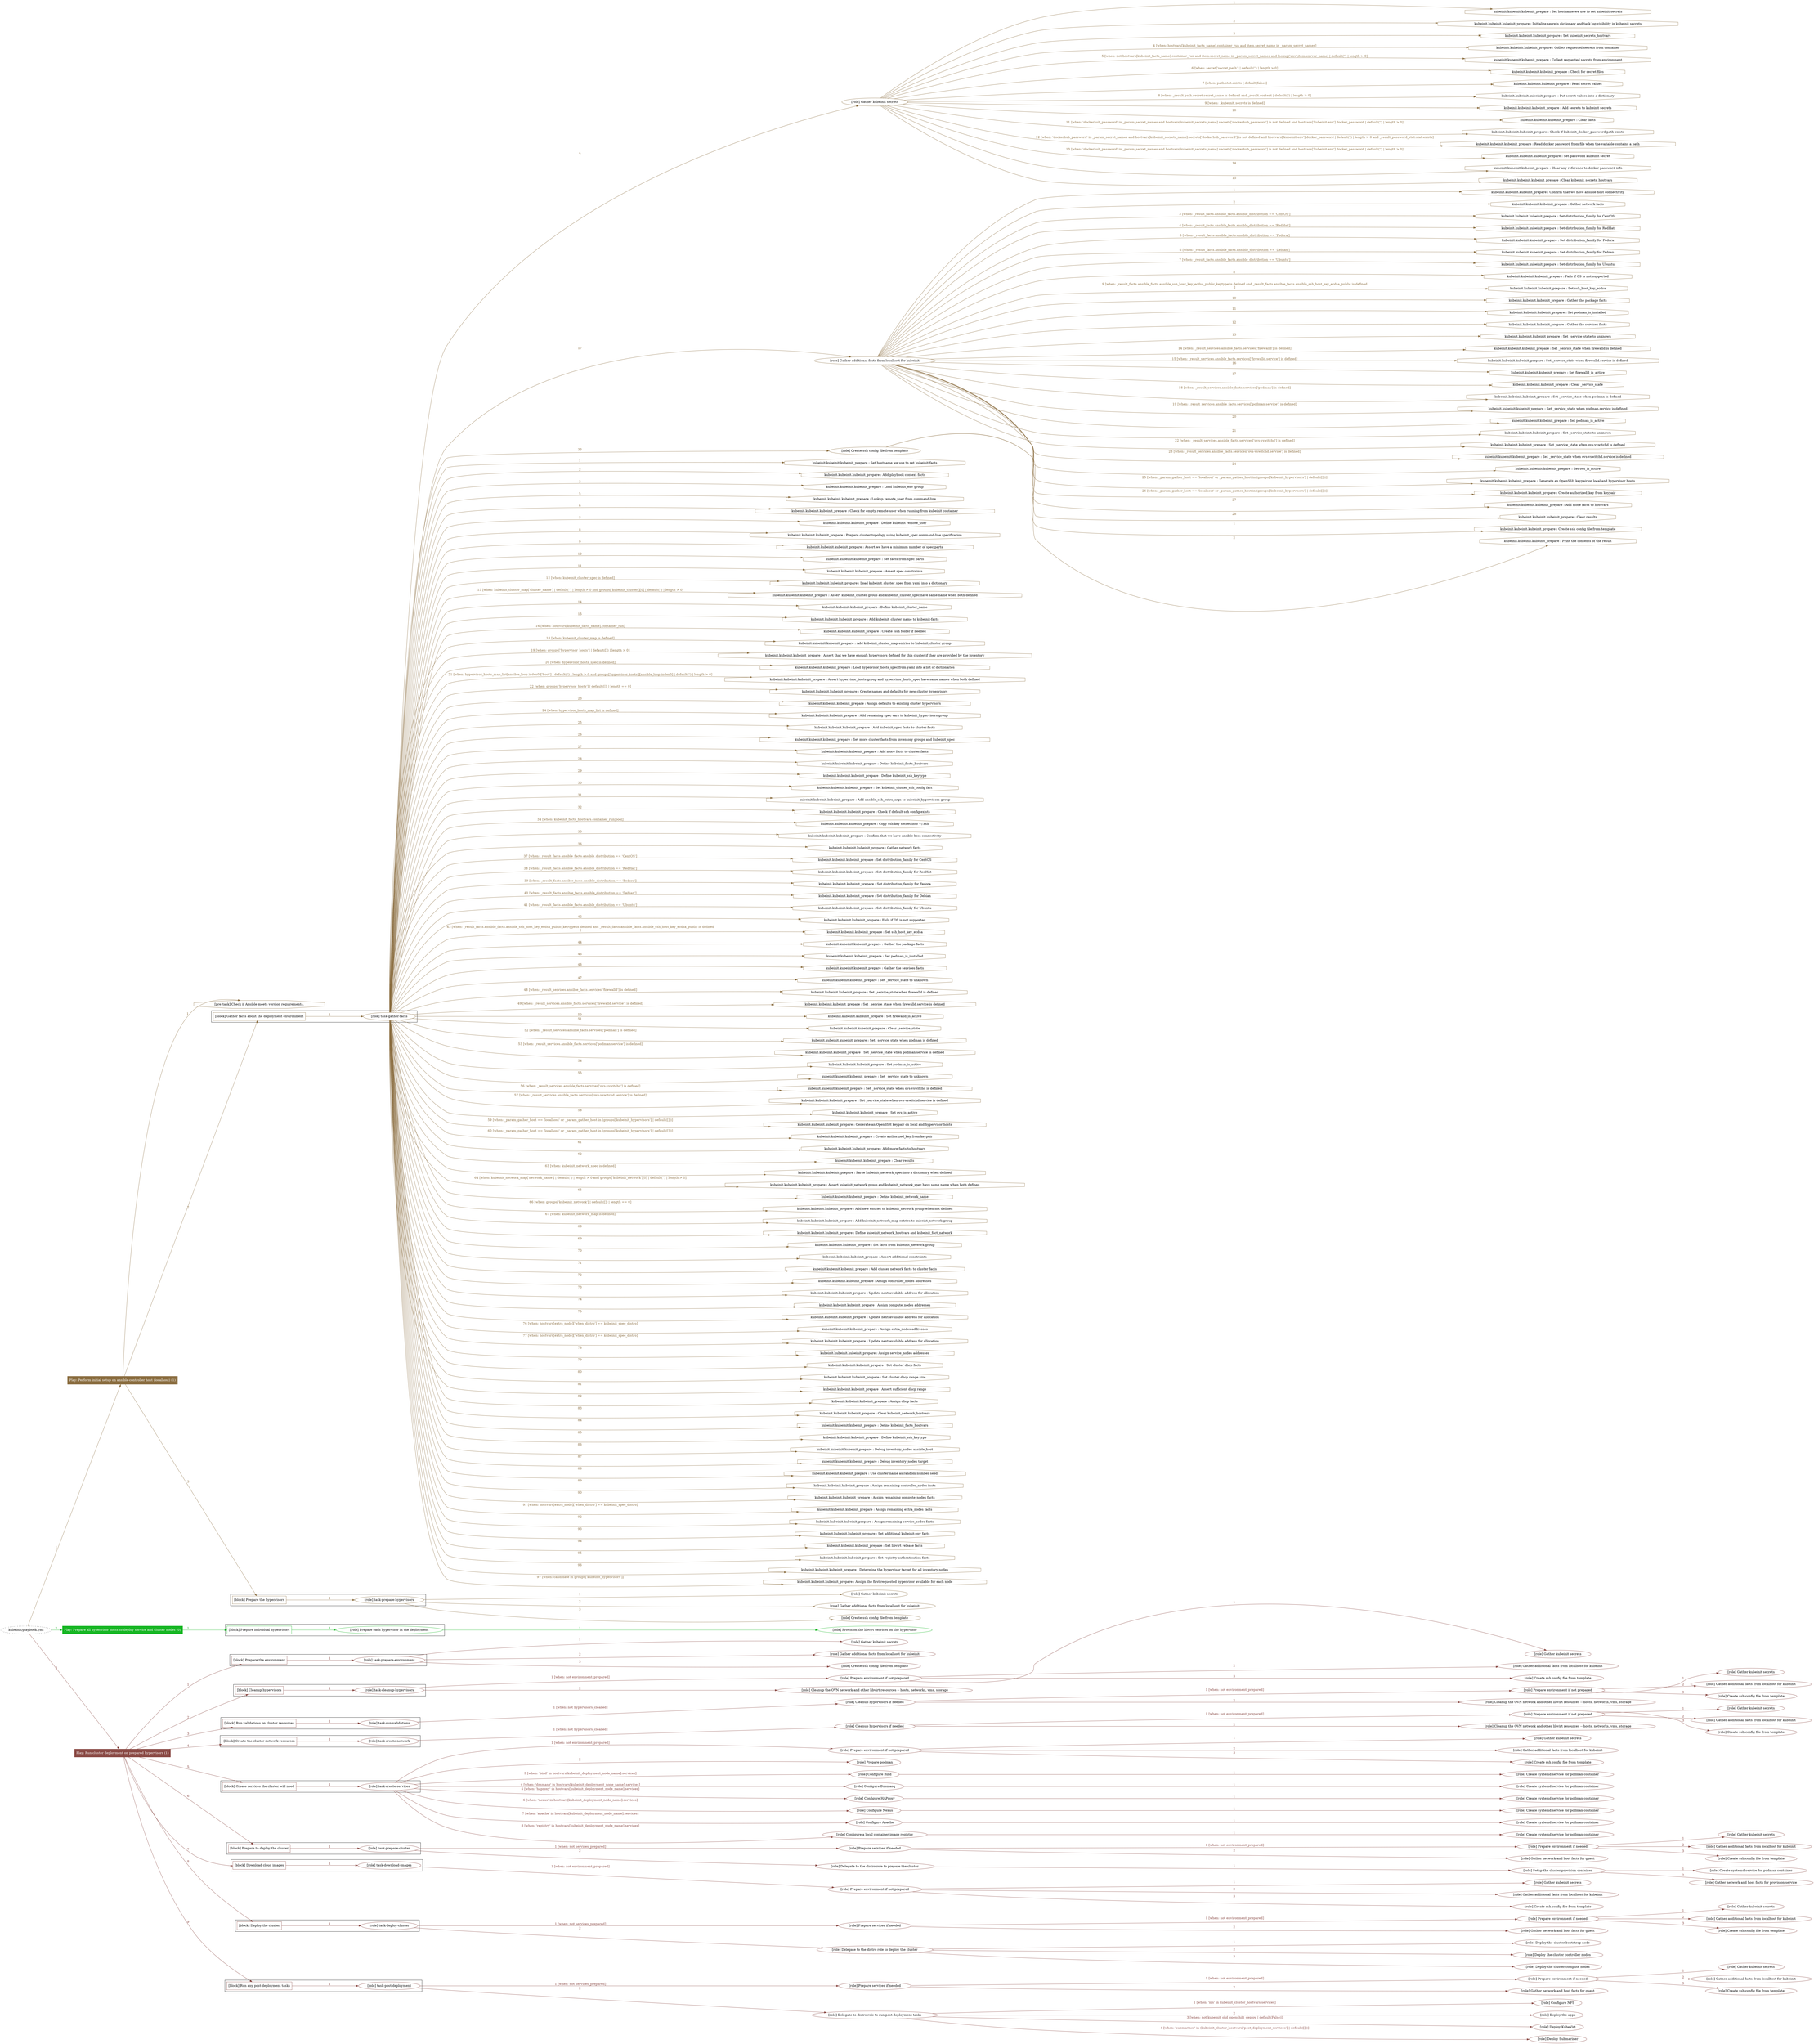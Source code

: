 digraph {
	graph [concentrate=true ordering=in rankdir=LR ratio=fill]
	edge [esep=5 sep=10]
	"kubeinit/playbook.yml" [URL="/home/runner/work/kubeinit/kubeinit/kubeinit/playbook.yml" id=playbook_3ab24726 style=dotted]
	play_84d6054e [label="Play: Perform initial setup on ansible-controller host (localhost) (1)" URL="/home/runner/work/kubeinit/kubeinit/kubeinit/playbook.yml" color="#8b6e41" fontcolor="#ffffff" id=play_84d6054e shape=box style=filled tooltip=localhost]
	"kubeinit/playbook.yml" -> play_84d6054e [label="1 " color="#8b6e41" fontcolor="#8b6e41" id=edge_4fea0302 labeltooltip="1 " tooltip="1 "]
	subgraph "Gather kubeinit secrets" {
		role_e3f14296 [label="[role] Gather kubeinit secrets" URL="/home/runner/.ansible/collections/ansible_collections/kubeinit/kubeinit/roles/kubeinit_prepare/tasks/gather_kubeinit_facts.yml" color="#8b6e41" id=role_e3f14296 tooltip="Gather kubeinit secrets"]
		task_9b97bd27 [label="kubeinit.kubeinit.kubeinit_prepare : Set hostname we use to set kubeinit secrets" URL="/home/runner/.ansible/collections/ansible_collections/kubeinit/kubeinit/roles/kubeinit_prepare/tasks/gather_kubeinit_secrets.yml" color="#8b6e41" id=task_9b97bd27 shape=octagon tooltip="kubeinit.kubeinit.kubeinit_prepare : Set hostname we use to set kubeinit secrets"]
		role_e3f14296 -> task_9b97bd27 [label="1 " color="#8b6e41" fontcolor="#8b6e41" id=edge_3745fb18 labeltooltip="1 " tooltip="1 "]
		task_75f6f900 [label="kubeinit.kubeinit.kubeinit_prepare : Initialize secrets dictionary and task log visibility in kubeinit secrets" URL="/home/runner/.ansible/collections/ansible_collections/kubeinit/kubeinit/roles/kubeinit_prepare/tasks/gather_kubeinit_secrets.yml" color="#8b6e41" id=task_75f6f900 shape=octagon tooltip="kubeinit.kubeinit.kubeinit_prepare : Initialize secrets dictionary and task log visibility in kubeinit secrets"]
		role_e3f14296 -> task_75f6f900 [label="2 " color="#8b6e41" fontcolor="#8b6e41" id=edge_967d2c23 labeltooltip="2 " tooltip="2 "]
		task_eec35848 [label="kubeinit.kubeinit.kubeinit_prepare : Set kubeinit_secrets_hostvars" URL="/home/runner/.ansible/collections/ansible_collections/kubeinit/kubeinit/roles/kubeinit_prepare/tasks/gather_kubeinit_secrets.yml" color="#8b6e41" id=task_eec35848 shape=octagon tooltip="kubeinit.kubeinit.kubeinit_prepare : Set kubeinit_secrets_hostvars"]
		role_e3f14296 -> task_eec35848 [label="3 " color="#8b6e41" fontcolor="#8b6e41" id=edge_68ca726c labeltooltip="3 " tooltip="3 "]
		task_ea40dfc1 [label="kubeinit.kubeinit.kubeinit_prepare : Collect requested secrets from container" URL="/home/runner/.ansible/collections/ansible_collections/kubeinit/kubeinit/roles/kubeinit_prepare/tasks/gather_kubeinit_secrets.yml" color="#8b6e41" id=task_ea40dfc1 shape=octagon tooltip="kubeinit.kubeinit.kubeinit_prepare : Collect requested secrets from container"]
		role_e3f14296 -> task_ea40dfc1 [label="4 [when: hostvars[kubeinit_facts_name].container_run and item.secret_name in _param_secret_names]" color="#8b6e41" fontcolor="#8b6e41" id=edge_8cdb37fe labeltooltip="4 [when: hostvars[kubeinit_facts_name].container_run and item.secret_name in _param_secret_names]" tooltip="4 [when: hostvars[kubeinit_facts_name].container_run and item.secret_name in _param_secret_names]"]
		task_df4e3a25 [label="kubeinit.kubeinit.kubeinit_prepare : Collect requested secrets from environment" URL="/home/runner/.ansible/collections/ansible_collections/kubeinit/kubeinit/roles/kubeinit_prepare/tasks/gather_kubeinit_secrets.yml" color="#8b6e41" id=task_df4e3a25 shape=octagon tooltip="kubeinit.kubeinit.kubeinit_prepare : Collect requested secrets from environment"]
		role_e3f14296 -> task_df4e3a25 [label="5 [when: not hostvars[kubeinit_facts_name].container_run and item.secret_name in _param_secret_names and lookup('env',item.envvar_name) | default('') | length > 0]" color="#8b6e41" fontcolor="#8b6e41" id=edge_aeab6e83 labeltooltip="5 [when: not hostvars[kubeinit_facts_name].container_run and item.secret_name in _param_secret_names and lookup('env',item.envvar_name) | default('') | length > 0]" tooltip="5 [when: not hostvars[kubeinit_facts_name].container_run and item.secret_name in _param_secret_names and lookup('env',item.envvar_name) | default('') | length > 0]"]
		task_4ee5cfee [label="kubeinit.kubeinit.kubeinit_prepare : Check for secret files" URL="/home/runner/.ansible/collections/ansible_collections/kubeinit/kubeinit/roles/kubeinit_prepare/tasks/gather_kubeinit_secrets.yml" color="#8b6e41" id=task_4ee5cfee shape=octagon tooltip="kubeinit.kubeinit.kubeinit_prepare : Check for secret files"]
		role_e3f14296 -> task_4ee5cfee [label="6 [when: secret['secret_path'] | default('') | length > 0]" color="#8b6e41" fontcolor="#8b6e41" id=edge_7519b3e1 labeltooltip="6 [when: secret['secret_path'] | default('') | length > 0]" tooltip="6 [when: secret['secret_path'] | default('') | length > 0]"]
		task_2ea76fbf [label="kubeinit.kubeinit.kubeinit_prepare : Read secret values" URL="/home/runner/.ansible/collections/ansible_collections/kubeinit/kubeinit/roles/kubeinit_prepare/tasks/gather_kubeinit_secrets.yml" color="#8b6e41" id=task_2ea76fbf shape=octagon tooltip="kubeinit.kubeinit.kubeinit_prepare : Read secret values"]
		role_e3f14296 -> task_2ea76fbf [label="7 [when: path.stat.exists | default(false)]" color="#8b6e41" fontcolor="#8b6e41" id=edge_49bd1f3c labeltooltip="7 [when: path.stat.exists | default(false)]" tooltip="7 [when: path.stat.exists | default(false)]"]
		task_dcc9c926 [label="kubeinit.kubeinit.kubeinit_prepare : Put secret values into a dictionary" URL="/home/runner/.ansible/collections/ansible_collections/kubeinit/kubeinit/roles/kubeinit_prepare/tasks/gather_kubeinit_secrets.yml" color="#8b6e41" id=task_dcc9c926 shape=octagon tooltip="kubeinit.kubeinit.kubeinit_prepare : Put secret values into a dictionary"]
		role_e3f14296 -> task_dcc9c926 [label="8 [when: _result.path.secret.secret_name is defined and _result.content | default('') | length > 0]" color="#8b6e41" fontcolor="#8b6e41" id=edge_5743e3e3 labeltooltip="8 [when: _result.path.secret.secret_name is defined and _result.content | default('') | length > 0]" tooltip="8 [when: _result.path.secret.secret_name is defined and _result.content | default('') | length > 0]"]
		task_25a25e83 [label="kubeinit.kubeinit.kubeinit_prepare : Add secrets to kubeinit secrets" URL="/home/runner/.ansible/collections/ansible_collections/kubeinit/kubeinit/roles/kubeinit_prepare/tasks/gather_kubeinit_secrets.yml" color="#8b6e41" id=task_25a25e83 shape=octagon tooltip="kubeinit.kubeinit.kubeinit_prepare : Add secrets to kubeinit secrets"]
		role_e3f14296 -> task_25a25e83 [label="9 [when: _kubeinit_secrets is defined]" color="#8b6e41" fontcolor="#8b6e41" id=edge_807da2ff labeltooltip="9 [when: _kubeinit_secrets is defined]" tooltip="9 [when: _kubeinit_secrets is defined]"]
		task_da7af421 [label="kubeinit.kubeinit.kubeinit_prepare : Clear facts" URL="/home/runner/.ansible/collections/ansible_collections/kubeinit/kubeinit/roles/kubeinit_prepare/tasks/gather_kubeinit_secrets.yml" color="#8b6e41" id=task_da7af421 shape=octagon tooltip="kubeinit.kubeinit.kubeinit_prepare : Clear facts"]
		role_e3f14296 -> task_da7af421 [label="10 " color="#8b6e41" fontcolor="#8b6e41" id=edge_9373e6f2 labeltooltip="10 " tooltip="10 "]
		task_29923428 [label="kubeinit.kubeinit.kubeinit_prepare : Check if kubeinit_docker_password path exists" URL="/home/runner/.ansible/collections/ansible_collections/kubeinit/kubeinit/roles/kubeinit_prepare/tasks/gather_kubeinit_secrets.yml" color="#8b6e41" id=task_29923428 shape=octagon tooltip="kubeinit.kubeinit.kubeinit_prepare : Check if kubeinit_docker_password path exists"]
		role_e3f14296 -> task_29923428 [label="11 [when: 'dockerhub_password' in _param_secret_names and hostvars[kubeinit_secrets_name].secrets['dockerhub_password'] is not defined and hostvars['kubeinit-env'].docker_password | default('') | length > 0]" color="#8b6e41" fontcolor="#8b6e41" id=edge_968c5712 labeltooltip="11 [when: 'dockerhub_password' in _param_secret_names and hostvars[kubeinit_secrets_name].secrets['dockerhub_password'] is not defined and hostvars['kubeinit-env'].docker_password | default('') | length > 0]" tooltip="11 [when: 'dockerhub_password' in _param_secret_names and hostvars[kubeinit_secrets_name].secrets['dockerhub_password'] is not defined and hostvars['kubeinit-env'].docker_password | default('') | length > 0]"]
		task_4f0cde57 [label="kubeinit.kubeinit.kubeinit_prepare : Read docker password from file when the variable contains a path" URL="/home/runner/.ansible/collections/ansible_collections/kubeinit/kubeinit/roles/kubeinit_prepare/tasks/gather_kubeinit_secrets.yml" color="#8b6e41" id=task_4f0cde57 shape=octagon tooltip="kubeinit.kubeinit.kubeinit_prepare : Read docker password from file when the variable contains a path"]
		role_e3f14296 -> task_4f0cde57 [label="12 [when: 'dockerhub_password' in _param_secret_names and hostvars[kubeinit_secrets_name].secrets['dockerhub_password'] is not defined and hostvars['kubeinit-env'].docker_password | default('') | length > 0 and _result_password_stat.stat.exists]" color="#8b6e41" fontcolor="#8b6e41" id=edge_8730b4d9 labeltooltip="12 [when: 'dockerhub_password' in _param_secret_names and hostvars[kubeinit_secrets_name].secrets['dockerhub_password'] is not defined and hostvars['kubeinit-env'].docker_password | default('') | length > 0 and _result_password_stat.stat.exists]" tooltip="12 [when: 'dockerhub_password' in _param_secret_names and hostvars[kubeinit_secrets_name].secrets['dockerhub_password'] is not defined and hostvars['kubeinit-env'].docker_password | default('') | length > 0 and _result_password_stat.stat.exists]"]
		task_22ddcdf9 [label="kubeinit.kubeinit.kubeinit_prepare : Set password kubeinit secret" URL="/home/runner/.ansible/collections/ansible_collections/kubeinit/kubeinit/roles/kubeinit_prepare/tasks/gather_kubeinit_secrets.yml" color="#8b6e41" id=task_22ddcdf9 shape=octagon tooltip="kubeinit.kubeinit.kubeinit_prepare : Set password kubeinit secret"]
		role_e3f14296 -> task_22ddcdf9 [label="13 [when: 'dockerhub_password' in _param_secret_names and hostvars[kubeinit_secrets_name].secrets['dockerhub_password'] is not defined and hostvars['kubeinit-env'].docker_password | default('') | length > 0]" color="#8b6e41" fontcolor="#8b6e41" id=edge_d64b4f4f labeltooltip="13 [when: 'dockerhub_password' in _param_secret_names and hostvars[kubeinit_secrets_name].secrets['dockerhub_password'] is not defined and hostvars['kubeinit-env'].docker_password | default('') | length > 0]" tooltip="13 [when: 'dockerhub_password' in _param_secret_names and hostvars[kubeinit_secrets_name].secrets['dockerhub_password'] is not defined and hostvars['kubeinit-env'].docker_password | default('') | length > 0]"]
		task_72b4f1ee [label="kubeinit.kubeinit.kubeinit_prepare : Clear any reference to docker password info" URL="/home/runner/.ansible/collections/ansible_collections/kubeinit/kubeinit/roles/kubeinit_prepare/tasks/gather_kubeinit_secrets.yml" color="#8b6e41" id=task_72b4f1ee shape=octagon tooltip="kubeinit.kubeinit.kubeinit_prepare : Clear any reference to docker password info"]
		role_e3f14296 -> task_72b4f1ee [label="14 " color="#8b6e41" fontcolor="#8b6e41" id=edge_9bc047e4 labeltooltip="14 " tooltip="14 "]
		task_608e087e [label="kubeinit.kubeinit.kubeinit_prepare : Clear kubeinit_secrets_hostvars" URL="/home/runner/.ansible/collections/ansible_collections/kubeinit/kubeinit/roles/kubeinit_prepare/tasks/gather_kubeinit_secrets.yml" color="#8b6e41" id=task_608e087e shape=octagon tooltip="kubeinit.kubeinit.kubeinit_prepare : Clear kubeinit_secrets_hostvars"]
		role_e3f14296 -> task_608e087e [label="15 " color="#8b6e41" fontcolor="#8b6e41" id=edge_4439d981 labeltooltip="15 " tooltip="15 "]
	}
	subgraph "Gather additional facts from localhost for kubeinit" {
		role_3b3ff1b7 [label="[role] Gather additional facts from localhost for kubeinit" URL="/home/runner/.ansible/collections/ansible_collections/kubeinit/kubeinit/roles/kubeinit_prepare/tasks/gather_kubeinit_facts.yml" color="#8b6e41" id=role_3b3ff1b7 tooltip="Gather additional facts from localhost for kubeinit"]
		task_b0442a99 [label="kubeinit.kubeinit.kubeinit_prepare : Confirm that we have ansible host connectivity" URL="/home/runner/.ansible/collections/ansible_collections/kubeinit/kubeinit/roles/kubeinit_prepare/tasks/gather_host_facts.yml" color="#8b6e41" id=task_b0442a99 shape=octagon tooltip="kubeinit.kubeinit.kubeinit_prepare : Confirm that we have ansible host connectivity"]
		role_3b3ff1b7 -> task_b0442a99 [label="1 " color="#8b6e41" fontcolor="#8b6e41" id=edge_53167d8a labeltooltip="1 " tooltip="1 "]
		task_96cbb379 [label="kubeinit.kubeinit.kubeinit_prepare : Gather network facts" URL="/home/runner/.ansible/collections/ansible_collections/kubeinit/kubeinit/roles/kubeinit_prepare/tasks/gather_host_facts.yml" color="#8b6e41" id=task_96cbb379 shape=octagon tooltip="kubeinit.kubeinit.kubeinit_prepare : Gather network facts"]
		role_3b3ff1b7 -> task_96cbb379 [label="2 " color="#8b6e41" fontcolor="#8b6e41" id=edge_b6e5a20c labeltooltip="2 " tooltip="2 "]
		task_623d2cec [label="kubeinit.kubeinit.kubeinit_prepare : Set distribution_family for CentOS" URL="/home/runner/.ansible/collections/ansible_collections/kubeinit/kubeinit/roles/kubeinit_prepare/tasks/gather_host_facts.yml" color="#8b6e41" id=task_623d2cec shape=octagon tooltip="kubeinit.kubeinit.kubeinit_prepare : Set distribution_family for CentOS"]
		role_3b3ff1b7 -> task_623d2cec [label="3 [when: _result_facts.ansible_facts.ansible_distribution == 'CentOS']" color="#8b6e41" fontcolor="#8b6e41" id=edge_314a6c32 labeltooltip="3 [when: _result_facts.ansible_facts.ansible_distribution == 'CentOS']" tooltip="3 [when: _result_facts.ansible_facts.ansible_distribution == 'CentOS']"]
		task_7d734d03 [label="kubeinit.kubeinit.kubeinit_prepare : Set distribution_family for RedHat" URL="/home/runner/.ansible/collections/ansible_collections/kubeinit/kubeinit/roles/kubeinit_prepare/tasks/gather_host_facts.yml" color="#8b6e41" id=task_7d734d03 shape=octagon tooltip="kubeinit.kubeinit.kubeinit_prepare : Set distribution_family for RedHat"]
		role_3b3ff1b7 -> task_7d734d03 [label="4 [when: _result_facts.ansible_facts.ansible_distribution == 'RedHat']" color="#8b6e41" fontcolor="#8b6e41" id=edge_442cefb9 labeltooltip="4 [when: _result_facts.ansible_facts.ansible_distribution == 'RedHat']" tooltip="4 [when: _result_facts.ansible_facts.ansible_distribution == 'RedHat']"]
		task_d876dbf2 [label="kubeinit.kubeinit.kubeinit_prepare : Set distribution_family for Fedora" URL="/home/runner/.ansible/collections/ansible_collections/kubeinit/kubeinit/roles/kubeinit_prepare/tasks/gather_host_facts.yml" color="#8b6e41" id=task_d876dbf2 shape=octagon tooltip="kubeinit.kubeinit.kubeinit_prepare : Set distribution_family for Fedora"]
		role_3b3ff1b7 -> task_d876dbf2 [label="5 [when: _result_facts.ansible_facts.ansible_distribution == 'Fedora']" color="#8b6e41" fontcolor="#8b6e41" id=edge_3c2f5f7d labeltooltip="5 [when: _result_facts.ansible_facts.ansible_distribution == 'Fedora']" tooltip="5 [when: _result_facts.ansible_facts.ansible_distribution == 'Fedora']"]
		task_cff4f5ca [label="kubeinit.kubeinit.kubeinit_prepare : Set distribution_family for Debian" URL="/home/runner/.ansible/collections/ansible_collections/kubeinit/kubeinit/roles/kubeinit_prepare/tasks/gather_host_facts.yml" color="#8b6e41" id=task_cff4f5ca shape=octagon tooltip="kubeinit.kubeinit.kubeinit_prepare : Set distribution_family for Debian"]
		role_3b3ff1b7 -> task_cff4f5ca [label="6 [when: _result_facts.ansible_facts.ansible_distribution == 'Debian']" color="#8b6e41" fontcolor="#8b6e41" id=edge_52dbf8b2 labeltooltip="6 [when: _result_facts.ansible_facts.ansible_distribution == 'Debian']" tooltip="6 [when: _result_facts.ansible_facts.ansible_distribution == 'Debian']"]
		task_e8b3701c [label="kubeinit.kubeinit.kubeinit_prepare : Set distribution_family for Ubuntu" URL="/home/runner/.ansible/collections/ansible_collections/kubeinit/kubeinit/roles/kubeinit_prepare/tasks/gather_host_facts.yml" color="#8b6e41" id=task_e8b3701c shape=octagon tooltip="kubeinit.kubeinit.kubeinit_prepare : Set distribution_family for Ubuntu"]
		role_3b3ff1b7 -> task_e8b3701c [label="7 [when: _result_facts.ansible_facts.ansible_distribution == 'Ubuntu']" color="#8b6e41" fontcolor="#8b6e41" id=edge_d8860026 labeltooltip="7 [when: _result_facts.ansible_facts.ansible_distribution == 'Ubuntu']" tooltip="7 [when: _result_facts.ansible_facts.ansible_distribution == 'Ubuntu']"]
		task_904bf829 [label="kubeinit.kubeinit.kubeinit_prepare : Fails if OS is not supported" URL="/home/runner/.ansible/collections/ansible_collections/kubeinit/kubeinit/roles/kubeinit_prepare/tasks/gather_host_facts.yml" color="#8b6e41" id=task_904bf829 shape=octagon tooltip="kubeinit.kubeinit.kubeinit_prepare : Fails if OS is not supported"]
		role_3b3ff1b7 -> task_904bf829 [label="8 " color="#8b6e41" fontcolor="#8b6e41" id=edge_c3912588 labeltooltip="8 " tooltip="8 "]
		task_6d1fcfb0 [label="kubeinit.kubeinit.kubeinit_prepare : Set ssh_host_key_ecdsa" URL="/home/runner/.ansible/collections/ansible_collections/kubeinit/kubeinit/roles/kubeinit_prepare/tasks/gather_host_facts.yml" color="#8b6e41" id=task_6d1fcfb0 shape=octagon tooltip="kubeinit.kubeinit.kubeinit_prepare : Set ssh_host_key_ecdsa"]
		role_3b3ff1b7 -> task_6d1fcfb0 [label="9 [when: _result_facts.ansible_facts.ansible_ssh_host_key_ecdsa_public_keytype is defined and _result_facts.ansible_facts.ansible_ssh_host_key_ecdsa_public is defined
]" color="#8b6e41" fontcolor="#8b6e41" id=edge_76da3ad7 labeltooltip="9 [when: _result_facts.ansible_facts.ansible_ssh_host_key_ecdsa_public_keytype is defined and _result_facts.ansible_facts.ansible_ssh_host_key_ecdsa_public is defined
]" tooltip="9 [when: _result_facts.ansible_facts.ansible_ssh_host_key_ecdsa_public_keytype is defined and _result_facts.ansible_facts.ansible_ssh_host_key_ecdsa_public is defined
]"]
		task_1326c42d [label="kubeinit.kubeinit.kubeinit_prepare : Gather the package facts" URL="/home/runner/.ansible/collections/ansible_collections/kubeinit/kubeinit/roles/kubeinit_prepare/tasks/gather_host_facts.yml" color="#8b6e41" id=task_1326c42d shape=octagon tooltip="kubeinit.kubeinit.kubeinit_prepare : Gather the package facts"]
		role_3b3ff1b7 -> task_1326c42d [label="10 " color="#8b6e41" fontcolor="#8b6e41" id=edge_bdc369da labeltooltip="10 " tooltip="10 "]
		task_3726207a [label="kubeinit.kubeinit.kubeinit_prepare : Set podman_is_installed" URL="/home/runner/.ansible/collections/ansible_collections/kubeinit/kubeinit/roles/kubeinit_prepare/tasks/gather_host_facts.yml" color="#8b6e41" id=task_3726207a shape=octagon tooltip="kubeinit.kubeinit.kubeinit_prepare : Set podman_is_installed"]
		role_3b3ff1b7 -> task_3726207a [label="11 " color="#8b6e41" fontcolor="#8b6e41" id=edge_fefe51cf labeltooltip="11 " tooltip="11 "]
		task_3330c24d [label="kubeinit.kubeinit.kubeinit_prepare : Gather the services facts" URL="/home/runner/.ansible/collections/ansible_collections/kubeinit/kubeinit/roles/kubeinit_prepare/tasks/gather_host_facts.yml" color="#8b6e41" id=task_3330c24d shape=octagon tooltip="kubeinit.kubeinit.kubeinit_prepare : Gather the services facts"]
		role_3b3ff1b7 -> task_3330c24d [label="12 " color="#8b6e41" fontcolor="#8b6e41" id=edge_4b493774 labeltooltip="12 " tooltip="12 "]
		task_2f61cb0b [label="kubeinit.kubeinit.kubeinit_prepare : Set _service_state to unknown" URL="/home/runner/.ansible/collections/ansible_collections/kubeinit/kubeinit/roles/kubeinit_prepare/tasks/gather_host_facts.yml" color="#8b6e41" id=task_2f61cb0b shape=octagon tooltip="kubeinit.kubeinit.kubeinit_prepare : Set _service_state to unknown"]
		role_3b3ff1b7 -> task_2f61cb0b [label="13 " color="#8b6e41" fontcolor="#8b6e41" id=edge_2196dd59 labeltooltip="13 " tooltip="13 "]
		task_a061f673 [label="kubeinit.kubeinit.kubeinit_prepare : Set _service_state when firewalld is defined" URL="/home/runner/.ansible/collections/ansible_collections/kubeinit/kubeinit/roles/kubeinit_prepare/tasks/gather_host_facts.yml" color="#8b6e41" id=task_a061f673 shape=octagon tooltip="kubeinit.kubeinit.kubeinit_prepare : Set _service_state when firewalld is defined"]
		role_3b3ff1b7 -> task_a061f673 [label="14 [when: _result_services.ansible_facts.services['firewalld'] is defined]" color="#8b6e41" fontcolor="#8b6e41" id=edge_76925d97 labeltooltip="14 [when: _result_services.ansible_facts.services['firewalld'] is defined]" tooltip="14 [when: _result_services.ansible_facts.services['firewalld'] is defined]"]
		task_602263df [label="kubeinit.kubeinit.kubeinit_prepare : Set _service_state when firewalld.service is defined" URL="/home/runner/.ansible/collections/ansible_collections/kubeinit/kubeinit/roles/kubeinit_prepare/tasks/gather_host_facts.yml" color="#8b6e41" id=task_602263df shape=octagon tooltip="kubeinit.kubeinit.kubeinit_prepare : Set _service_state when firewalld.service is defined"]
		role_3b3ff1b7 -> task_602263df [label="15 [when: _result_services.ansible_facts.services['firewalld.service'] is defined]" color="#8b6e41" fontcolor="#8b6e41" id=edge_662d85a6 labeltooltip="15 [when: _result_services.ansible_facts.services['firewalld.service'] is defined]" tooltip="15 [when: _result_services.ansible_facts.services['firewalld.service'] is defined]"]
		task_f2dc5d28 [label="kubeinit.kubeinit.kubeinit_prepare : Set firewalld_is_active" URL="/home/runner/.ansible/collections/ansible_collections/kubeinit/kubeinit/roles/kubeinit_prepare/tasks/gather_host_facts.yml" color="#8b6e41" id=task_f2dc5d28 shape=octagon tooltip="kubeinit.kubeinit.kubeinit_prepare : Set firewalld_is_active"]
		role_3b3ff1b7 -> task_f2dc5d28 [label="16 " color="#8b6e41" fontcolor="#8b6e41" id=edge_2db99b92 labeltooltip="16 " tooltip="16 "]
		task_05ba8390 [label="kubeinit.kubeinit.kubeinit_prepare : Clear _service_state" URL="/home/runner/.ansible/collections/ansible_collections/kubeinit/kubeinit/roles/kubeinit_prepare/tasks/gather_host_facts.yml" color="#8b6e41" id=task_05ba8390 shape=octagon tooltip="kubeinit.kubeinit.kubeinit_prepare : Clear _service_state"]
		role_3b3ff1b7 -> task_05ba8390 [label="17 " color="#8b6e41" fontcolor="#8b6e41" id=edge_67446a20 labeltooltip="17 " tooltip="17 "]
		task_e6114261 [label="kubeinit.kubeinit.kubeinit_prepare : Set _service_state when podman is defined" URL="/home/runner/.ansible/collections/ansible_collections/kubeinit/kubeinit/roles/kubeinit_prepare/tasks/gather_host_facts.yml" color="#8b6e41" id=task_e6114261 shape=octagon tooltip="kubeinit.kubeinit.kubeinit_prepare : Set _service_state when podman is defined"]
		role_3b3ff1b7 -> task_e6114261 [label="18 [when: _result_services.ansible_facts.services['podman'] is defined]" color="#8b6e41" fontcolor="#8b6e41" id=edge_7dc80469 labeltooltip="18 [when: _result_services.ansible_facts.services['podman'] is defined]" tooltip="18 [when: _result_services.ansible_facts.services['podman'] is defined]"]
		task_4262cb70 [label="kubeinit.kubeinit.kubeinit_prepare : Set _service_state when podman.service is defined" URL="/home/runner/.ansible/collections/ansible_collections/kubeinit/kubeinit/roles/kubeinit_prepare/tasks/gather_host_facts.yml" color="#8b6e41" id=task_4262cb70 shape=octagon tooltip="kubeinit.kubeinit.kubeinit_prepare : Set _service_state when podman.service is defined"]
		role_3b3ff1b7 -> task_4262cb70 [label="19 [when: _result_services.ansible_facts.services['podman.service'] is defined]" color="#8b6e41" fontcolor="#8b6e41" id=edge_d2e60c11 labeltooltip="19 [when: _result_services.ansible_facts.services['podman.service'] is defined]" tooltip="19 [when: _result_services.ansible_facts.services['podman.service'] is defined]"]
		task_4ca9aa40 [label="kubeinit.kubeinit.kubeinit_prepare : Set podman_is_active" URL="/home/runner/.ansible/collections/ansible_collections/kubeinit/kubeinit/roles/kubeinit_prepare/tasks/gather_host_facts.yml" color="#8b6e41" id=task_4ca9aa40 shape=octagon tooltip="kubeinit.kubeinit.kubeinit_prepare : Set podman_is_active"]
		role_3b3ff1b7 -> task_4ca9aa40 [label="20 " color="#8b6e41" fontcolor="#8b6e41" id=edge_61ade46a labeltooltip="20 " tooltip="20 "]
		task_287f931b [label="kubeinit.kubeinit.kubeinit_prepare : Set _service_state to unknown" URL="/home/runner/.ansible/collections/ansible_collections/kubeinit/kubeinit/roles/kubeinit_prepare/tasks/gather_host_facts.yml" color="#8b6e41" id=task_287f931b shape=octagon tooltip="kubeinit.kubeinit.kubeinit_prepare : Set _service_state to unknown"]
		role_3b3ff1b7 -> task_287f931b [label="21 " color="#8b6e41" fontcolor="#8b6e41" id=edge_efc7b1c7 labeltooltip="21 " tooltip="21 "]
		task_680fab4e [label="kubeinit.kubeinit.kubeinit_prepare : Set _service_state when ovs-vswitchd is defined" URL="/home/runner/.ansible/collections/ansible_collections/kubeinit/kubeinit/roles/kubeinit_prepare/tasks/gather_host_facts.yml" color="#8b6e41" id=task_680fab4e shape=octagon tooltip="kubeinit.kubeinit.kubeinit_prepare : Set _service_state when ovs-vswitchd is defined"]
		role_3b3ff1b7 -> task_680fab4e [label="22 [when: _result_services.ansible_facts.services['ovs-vswitchd'] is defined]" color="#8b6e41" fontcolor="#8b6e41" id=edge_67af6b3d labeltooltip="22 [when: _result_services.ansible_facts.services['ovs-vswitchd'] is defined]" tooltip="22 [when: _result_services.ansible_facts.services['ovs-vswitchd'] is defined]"]
		task_acb22a80 [label="kubeinit.kubeinit.kubeinit_prepare : Set _service_state when ovs-vswitchd.service is defined" URL="/home/runner/.ansible/collections/ansible_collections/kubeinit/kubeinit/roles/kubeinit_prepare/tasks/gather_host_facts.yml" color="#8b6e41" id=task_acb22a80 shape=octagon tooltip="kubeinit.kubeinit.kubeinit_prepare : Set _service_state when ovs-vswitchd.service is defined"]
		role_3b3ff1b7 -> task_acb22a80 [label="23 [when: _result_services.ansible_facts.services['ovs-vswitchd.service'] is defined]" color="#8b6e41" fontcolor="#8b6e41" id=edge_56fbe2a6 labeltooltip="23 [when: _result_services.ansible_facts.services['ovs-vswitchd.service'] is defined]" tooltip="23 [when: _result_services.ansible_facts.services['ovs-vswitchd.service'] is defined]"]
		task_414c9b68 [label="kubeinit.kubeinit.kubeinit_prepare : Set ovs_is_active" URL="/home/runner/.ansible/collections/ansible_collections/kubeinit/kubeinit/roles/kubeinit_prepare/tasks/gather_host_facts.yml" color="#8b6e41" id=task_414c9b68 shape=octagon tooltip="kubeinit.kubeinit.kubeinit_prepare : Set ovs_is_active"]
		role_3b3ff1b7 -> task_414c9b68 [label="24 " color="#8b6e41" fontcolor="#8b6e41" id=edge_5ca14a14 labeltooltip="24 " tooltip="24 "]
		task_8034962e [label="kubeinit.kubeinit.kubeinit_prepare : Generate an OpenSSH keypair on local and hypervisor hosts" URL="/home/runner/.ansible/collections/ansible_collections/kubeinit/kubeinit/roles/kubeinit_prepare/tasks/gather_host_facts.yml" color="#8b6e41" id=task_8034962e shape=octagon tooltip="kubeinit.kubeinit.kubeinit_prepare : Generate an OpenSSH keypair on local and hypervisor hosts"]
		role_3b3ff1b7 -> task_8034962e [label="25 [when: _param_gather_host == 'localhost' or _param_gather_host in (groups['kubeinit_hypervisors'] | default([]))]" color="#8b6e41" fontcolor="#8b6e41" id=edge_f77d9d5c labeltooltip="25 [when: _param_gather_host == 'localhost' or _param_gather_host in (groups['kubeinit_hypervisors'] | default([]))]" tooltip="25 [when: _param_gather_host == 'localhost' or _param_gather_host in (groups['kubeinit_hypervisors'] | default([]))]"]
		task_06d8b7a1 [label="kubeinit.kubeinit.kubeinit_prepare : Create authorized_key from keypair" URL="/home/runner/.ansible/collections/ansible_collections/kubeinit/kubeinit/roles/kubeinit_prepare/tasks/gather_host_facts.yml" color="#8b6e41" id=task_06d8b7a1 shape=octagon tooltip="kubeinit.kubeinit.kubeinit_prepare : Create authorized_key from keypair"]
		role_3b3ff1b7 -> task_06d8b7a1 [label="26 [when: _param_gather_host == 'localhost' or _param_gather_host in (groups['kubeinit_hypervisors'] | default([]))]" color="#8b6e41" fontcolor="#8b6e41" id=edge_d4acb551 labeltooltip="26 [when: _param_gather_host == 'localhost' or _param_gather_host in (groups['kubeinit_hypervisors'] | default([]))]" tooltip="26 [when: _param_gather_host == 'localhost' or _param_gather_host in (groups['kubeinit_hypervisors'] | default([]))]"]
		task_377d275d [label="kubeinit.kubeinit.kubeinit_prepare : Add more facts to hostvars" URL="/home/runner/.ansible/collections/ansible_collections/kubeinit/kubeinit/roles/kubeinit_prepare/tasks/gather_host_facts.yml" color="#8b6e41" id=task_377d275d shape=octagon tooltip="kubeinit.kubeinit.kubeinit_prepare : Add more facts to hostvars"]
		role_3b3ff1b7 -> task_377d275d [label="27 " color="#8b6e41" fontcolor="#8b6e41" id=edge_4948b236 labeltooltip="27 " tooltip="27 "]
		task_e1e733ce [label="kubeinit.kubeinit.kubeinit_prepare : Clear results" URL="/home/runner/.ansible/collections/ansible_collections/kubeinit/kubeinit/roles/kubeinit_prepare/tasks/gather_host_facts.yml" color="#8b6e41" id=task_e1e733ce shape=octagon tooltip="kubeinit.kubeinit.kubeinit_prepare : Clear results"]
		role_3b3ff1b7 -> task_e1e733ce [label="28 " color="#8b6e41" fontcolor="#8b6e41" id=edge_beee65df labeltooltip="28 " tooltip="28 "]
	}
	subgraph "Create ssh config file from template" {
		role_f009e216 [label="[role] Create ssh config file from template" URL="/home/runner/.ansible/collections/ansible_collections/kubeinit/kubeinit/roles/kubeinit_prepare/tasks/gather_kubeinit_facts.yml" color="#8b6e41" id=role_f009e216 tooltip="Create ssh config file from template"]
		task_b4e4575a [label="kubeinit.kubeinit.kubeinit_prepare : Create ssh config file from template" URL="/home/runner/.ansible/collections/ansible_collections/kubeinit/kubeinit/roles/kubeinit_prepare/tasks/create_host_ssh_config.yml" color="#8b6e41" id=task_b4e4575a shape=octagon tooltip="kubeinit.kubeinit.kubeinit_prepare : Create ssh config file from template"]
		role_f009e216 -> task_b4e4575a [label="1 " color="#8b6e41" fontcolor="#8b6e41" id=edge_59baa64d labeltooltip="1 " tooltip="1 "]
		task_5a54fc3c [label="kubeinit.kubeinit.kubeinit_prepare : Print the contents of the result" URL="/home/runner/.ansible/collections/ansible_collections/kubeinit/kubeinit/roles/kubeinit_prepare/tasks/create_host_ssh_config.yml" color="#8b6e41" id=task_5a54fc3c shape=octagon tooltip="kubeinit.kubeinit.kubeinit_prepare : Print the contents of the result"]
		role_f009e216 -> task_5a54fc3c [label="2 " color="#8b6e41" fontcolor="#8b6e41" id=edge_ab550a00 labeltooltip="2 " tooltip="2 "]
	}
	subgraph "task-gather-facts" {
		role_4d0f180a [label="[role] task-gather-facts" URL="/home/runner/work/kubeinit/kubeinit/kubeinit/playbook.yml" color="#8b6e41" id=role_4d0f180a tooltip="task-gather-facts"]
		task_8a5a86f6 [label="kubeinit.kubeinit.kubeinit_prepare : Set hostname we use to set kubeinit facts" URL="/home/runner/.ansible/collections/ansible_collections/kubeinit/kubeinit/roles/kubeinit_prepare/tasks/gather_kubeinit_facts.yml" color="#8b6e41" id=task_8a5a86f6 shape=octagon tooltip="kubeinit.kubeinit.kubeinit_prepare : Set hostname we use to set kubeinit facts"]
		role_4d0f180a -> task_8a5a86f6 [label="1 " color="#8b6e41" fontcolor="#8b6e41" id=edge_c78f6358 labeltooltip="1 " tooltip="1 "]
		task_72726f65 [label="kubeinit.kubeinit.kubeinit_prepare : Add playbook context facts" URL="/home/runner/.ansible/collections/ansible_collections/kubeinit/kubeinit/roles/kubeinit_prepare/tasks/gather_kubeinit_facts.yml" color="#8b6e41" id=task_72726f65 shape=octagon tooltip="kubeinit.kubeinit.kubeinit_prepare : Add playbook context facts"]
		role_4d0f180a -> task_72726f65 [label="2 " color="#8b6e41" fontcolor="#8b6e41" id=edge_43aaf364 labeltooltip="2 " tooltip="2 "]
		task_1883d24b [label="kubeinit.kubeinit.kubeinit_prepare : Load kubeinit_env group" URL="/home/runner/.ansible/collections/ansible_collections/kubeinit/kubeinit/roles/kubeinit_prepare/tasks/gather_kubeinit_facts.yml" color="#8b6e41" id=task_1883d24b shape=octagon tooltip="kubeinit.kubeinit.kubeinit_prepare : Load kubeinit_env group"]
		role_4d0f180a -> task_1883d24b [label="3 " color="#8b6e41" fontcolor="#8b6e41" id=edge_0df9488c labeltooltip="3 " tooltip="3 "]
		role_4d0f180a -> role_e3f14296 [label="4 " color="#8b6e41" fontcolor="#8b6e41" id=edge_4b11f91c labeltooltip="4 " tooltip="4 "]
		task_a53f0d88 [label="kubeinit.kubeinit.kubeinit_prepare : Lookup remote_user from command-line" URL="/home/runner/.ansible/collections/ansible_collections/kubeinit/kubeinit/roles/kubeinit_prepare/tasks/gather_kubeinit_facts.yml" color="#8b6e41" id=task_a53f0d88 shape=octagon tooltip="kubeinit.kubeinit.kubeinit_prepare : Lookup remote_user from command-line"]
		role_4d0f180a -> task_a53f0d88 [label="5 " color="#8b6e41" fontcolor="#8b6e41" id=edge_adff3a10 labeltooltip="5 " tooltip="5 "]
		task_f56f862b [label="kubeinit.kubeinit.kubeinit_prepare : Check for empty remote user when running from kubeinit container" URL="/home/runner/.ansible/collections/ansible_collections/kubeinit/kubeinit/roles/kubeinit_prepare/tasks/gather_kubeinit_facts.yml" color="#8b6e41" id=task_f56f862b shape=octagon tooltip="kubeinit.kubeinit.kubeinit_prepare : Check for empty remote user when running from kubeinit container"]
		role_4d0f180a -> task_f56f862b [label="6 " color="#8b6e41" fontcolor="#8b6e41" id=edge_a3a9a0b7 labeltooltip="6 " tooltip="6 "]
		task_f7c76f5a [label="kubeinit.kubeinit.kubeinit_prepare : Define kubeinit remote_user" URL="/home/runner/.ansible/collections/ansible_collections/kubeinit/kubeinit/roles/kubeinit_prepare/tasks/gather_kubeinit_facts.yml" color="#8b6e41" id=task_f7c76f5a shape=octagon tooltip="kubeinit.kubeinit.kubeinit_prepare : Define kubeinit remote_user"]
		role_4d0f180a -> task_f7c76f5a [label="7 " color="#8b6e41" fontcolor="#8b6e41" id=edge_a6ceaa46 labeltooltip="7 " tooltip="7 "]
		task_80fcac94 [label="kubeinit.kubeinit.kubeinit_prepare : Prepare cluster topology using kubeinit_spec command-line specification" URL="/home/runner/.ansible/collections/ansible_collections/kubeinit/kubeinit/roles/kubeinit_prepare/tasks/gather_kubeinit_facts.yml" color="#8b6e41" id=task_80fcac94 shape=octagon tooltip="kubeinit.kubeinit.kubeinit_prepare : Prepare cluster topology using kubeinit_spec command-line specification"]
		role_4d0f180a -> task_80fcac94 [label="8 " color="#8b6e41" fontcolor="#8b6e41" id=edge_f0edbc9a labeltooltip="8 " tooltip="8 "]
		task_3cd08641 [label="kubeinit.kubeinit.kubeinit_prepare : Assert we have a minimum number of spec parts" URL="/home/runner/.ansible/collections/ansible_collections/kubeinit/kubeinit/roles/kubeinit_prepare/tasks/gather_kubeinit_facts.yml" color="#8b6e41" id=task_3cd08641 shape=octagon tooltip="kubeinit.kubeinit.kubeinit_prepare : Assert we have a minimum number of spec parts"]
		role_4d0f180a -> task_3cd08641 [label="9 " color="#8b6e41" fontcolor="#8b6e41" id=edge_a726000c labeltooltip="9 " tooltip="9 "]
		task_d4948bce [label="kubeinit.kubeinit.kubeinit_prepare : Set facts from spec parts" URL="/home/runner/.ansible/collections/ansible_collections/kubeinit/kubeinit/roles/kubeinit_prepare/tasks/gather_kubeinit_facts.yml" color="#8b6e41" id=task_d4948bce shape=octagon tooltip="kubeinit.kubeinit.kubeinit_prepare : Set facts from spec parts"]
		role_4d0f180a -> task_d4948bce [label="10 " color="#8b6e41" fontcolor="#8b6e41" id=edge_2b70a710 labeltooltip="10 " tooltip="10 "]
		task_6241bcf7 [label="kubeinit.kubeinit.kubeinit_prepare : Assert spec constraints" URL="/home/runner/.ansible/collections/ansible_collections/kubeinit/kubeinit/roles/kubeinit_prepare/tasks/gather_kubeinit_facts.yml" color="#8b6e41" id=task_6241bcf7 shape=octagon tooltip="kubeinit.kubeinit.kubeinit_prepare : Assert spec constraints"]
		role_4d0f180a -> task_6241bcf7 [label="11 " color="#8b6e41" fontcolor="#8b6e41" id=edge_ed697d90 labeltooltip="11 " tooltip="11 "]
		task_51debb1d [label="kubeinit.kubeinit.kubeinit_prepare : Load kubeinit_cluster_spec from yaml into a dictionary" URL="/home/runner/.ansible/collections/ansible_collections/kubeinit/kubeinit/roles/kubeinit_prepare/tasks/gather_kubeinit_facts.yml" color="#8b6e41" id=task_51debb1d shape=octagon tooltip="kubeinit.kubeinit.kubeinit_prepare : Load kubeinit_cluster_spec from yaml into a dictionary"]
		role_4d0f180a -> task_51debb1d [label="12 [when: kubeinit_cluster_spec is defined]" color="#8b6e41" fontcolor="#8b6e41" id=edge_57241be4 labeltooltip="12 [when: kubeinit_cluster_spec is defined]" tooltip="12 [when: kubeinit_cluster_spec is defined]"]
		task_86339461 [label="kubeinit.kubeinit.kubeinit_prepare : Assert kubeinit_cluster group and kubeinit_cluster_spec have same name when both defined" URL="/home/runner/.ansible/collections/ansible_collections/kubeinit/kubeinit/roles/kubeinit_prepare/tasks/gather_kubeinit_facts.yml" color="#8b6e41" id=task_86339461 shape=octagon tooltip="kubeinit.kubeinit.kubeinit_prepare : Assert kubeinit_cluster group and kubeinit_cluster_spec have same name when both defined"]
		role_4d0f180a -> task_86339461 [label="13 [when: kubeinit_cluster_map['cluster_name'] | default('') | length > 0 and groups['kubeinit_cluster'][0] | default('') | length > 0]" color="#8b6e41" fontcolor="#8b6e41" id=edge_bf017e00 labeltooltip="13 [when: kubeinit_cluster_map['cluster_name'] | default('') | length > 0 and groups['kubeinit_cluster'][0] | default('') | length > 0]" tooltip="13 [when: kubeinit_cluster_map['cluster_name'] | default('') | length > 0 and groups['kubeinit_cluster'][0] | default('') | length > 0]"]
		task_14fdcd5f [label="kubeinit.kubeinit.kubeinit_prepare : Define kubeinit_cluster_name" URL="/home/runner/.ansible/collections/ansible_collections/kubeinit/kubeinit/roles/kubeinit_prepare/tasks/gather_kubeinit_facts.yml" color="#8b6e41" id=task_14fdcd5f shape=octagon tooltip="kubeinit.kubeinit.kubeinit_prepare : Define kubeinit_cluster_name"]
		role_4d0f180a -> task_14fdcd5f [label="14 " color="#8b6e41" fontcolor="#8b6e41" id=edge_8733c2a4 labeltooltip="14 " tooltip="14 "]
		task_225a8d98 [label="kubeinit.kubeinit.kubeinit_prepare : Add kubeinit_cluster_name to kubeinit-facts" URL="/home/runner/.ansible/collections/ansible_collections/kubeinit/kubeinit/roles/kubeinit_prepare/tasks/gather_kubeinit_facts.yml" color="#8b6e41" id=task_225a8d98 shape=octagon tooltip="kubeinit.kubeinit.kubeinit_prepare : Add kubeinit_cluster_name to kubeinit-facts"]
		role_4d0f180a -> task_225a8d98 [label="15 " color="#8b6e41" fontcolor="#8b6e41" id=edge_94d01300 labeltooltip="15 " tooltip="15 "]
		task_e4c24b3e [label="kubeinit.kubeinit.kubeinit_prepare : Create .ssh folder if needed" URL="/home/runner/.ansible/collections/ansible_collections/kubeinit/kubeinit/roles/kubeinit_prepare/tasks/gather_kubeinit_facts.yml" color="#8b6e41" id=task_e4c24b3e shape=octagon tooltip="kubeinit.kubeinit.kubeinit_prepare : Create .ssh folder if needed"]
		role_4d0f180a -> task_e4c24b3e [label="16 [when: hostvars[kubeinit_facts_name].container_run]" color="#8b6e41" fontcolor="#8b6e41" id=edge_d583f6ac labeltooltip="16 [when: hostvars[kubeinit_facts_name].container_run]" tooltip="16 [when: hostvars[kubeinit_facts_name].container_run]"]
		role_4d0f180a -> role_3b3ff1b7 [label="17 " color="#8b6e41" fontcolor="#8b6e41" id=edge_da19c37b labeltooltip="17 " tooltip="17 "]
		task_8789a182 [label="kubeinit.kubeinit.kubeinit_prepare : Add kubeinit_cluster_map entries to kubeinit_cluster group" URL="/home/runner/.ansible/collections/ansible_collections/kubeinit/kubeinit/roles/kubeinit_prepare/tasks/gather_kubeinit_facts.yml" color="#8b6e41" id=task_8789a182 shape=octagon tooltip="kubeinit.kubeinit.kubeinit_prepare : Add kubeinit_cluster_map entries to kubeinit_cluster group"]
		role_4d0f180a -> task_8789a182 [label="18 [when: kubeinit_cluster_map is defined]" color="#8b6e41" fontcolor="#8b6e41" id=edge_3a739209 labeltooltip="18 [when: kubeinit_cluster_map is defined]" tooltip="18 [when: kubeinit_cluster_map is defined]"]
		task_a8b4848d [label="kubeinit.kubeinit.kubeinit_prepare : Assert that we have enough hypervisors defined for this cluster if they are provided by the inventory" URL="/home/runner/.ansible/collections/ansible_collections/kubeinit/kubeinit/roles/kubeinit_prepare/tasks/gather_kubeinit_facts.yml" color="#8b6e41" id=task_a8b4848d shape=octagon tooltip="kubeinit.kubeinit.kubeinit_prepare : Assert that we have enough hypervisors defined for this cluster if they are provided by the inventory"]
		role_4d0f180a -> task_a8b4848d [label="19 [when: groups['hypervisor_hosts'] | default([]) | length > 0]" color="#8b6e41" fontcolor="#8b6e41" id=edge_84d3ce68 labeltooltip="19 [when: groups['hypervisor_hosts'] | default([]) | length > 0]" tooltip="19 [when: groups['hypervisor_hosts'] | default([]) | length > 0]"]
		task_e627e3b9 [label="kubeinit.kubeinit.kubeinit_prepare : Load hypervisor_hosts_spec from yaml into a list of dictionaries" URL="/home/runner/.ansible/collections/ansible_collections/kubeinit/kubeinit/roles/kubeinit_prepare/tasks/gather_kubeinit_facts.yml" color="#8b6e41" id=task_e627e3b9 shape=octagon tooltip="kubeinit.kubeinit.kubeinit_prepare : Load hypervisor_hosts_spec from yaml into a list of dictionaries"]
		role_4d0f180a -> task_e627e3b9 [label="20 [when: hypervisor_hosts_spec is defined]" color="#8b6e41" fontcolor="#8b6e41" id=edge_3a58c9c7 labeltooltip="20 [when: hypervisor_hosts_spec is defined]" tooltip="20 [when: hypervisor_hosts_spec is defined]"]
		task_d343a009 [label="kubeinit.kubeinit.kubeinit_prepare : Assert hypervisor_hosts group and hypervisor_hosts_spec have same names when both defined" URL="/home/runner/.ansible/collections/ansible_collections/kubeinit/kubeinit/roles/kubeinit_prepare/tasks/gather_kubeinit_facts.yml" color="#8b6e41" id=task_d343a009 shape=octagon tooltip="kubeinit.kubeinit.kubeinit_prepare : Assert hypervisor_hosts group and hypervisor_hosts_spec have same names when both defined"]
		role_4d0f180a -> task_d343a009 [label="21 [when: hypervisor_hosts_map_list[ansible_loop.index0]['host'] | default('') | length > 0 and groups['hypervisor_hosts'][ansible_loop.index0] | default('') | length > 0]" color="#8b6e41" fontcolor="#8b6e41" id=edge_aab4a9dc labeltooltip="21 [when: hypervisor_hosts_map_list[ansible_loop.index0]['host'] | default('') | length > 0 and groups['hypervisor_hosts'][ansible_loop.index0] | default('') | length > 0]" tooltip="21 [when: hypervisor_hosts_map_list[ansible_loop.index0]['host'] | default('') | length > 0 and groups['hypervisor_hosts'][ansible_loop.index0] | default('') | length > 0]"]
		task_ecaa275a [label="kubeinit.kubeinit.kubeinit_prepare : Create names and defaults for new cluster hypervisors" URL="/home/runner/.ansible/collections/ansible_collections/kubeinit/kubeinit/roles/kubeinit_prepare/tasks/gather_kubeinit_facts.yml" color="#8b6e41" id=task_ecaa275a shape=octagon tooltip="kubeinit.kubeinit.kubeinit_prepare : Create names and defaults for new cluster hypervisors"]
		role_4d0f180a -> task_ecaa275a [label="22 [when: groups['hypervisor_hosts'] | default([]) | length == 0]" color="#8b6e41" fontcolor="#8b6e41" id=edge_97ae9d59 labeltooltip="22 [when: groups['hypervisor_hosts'] | default([]) | length == 0]" tooltip="22 [when: groups['hypervisor_hosts'] | default([]) | length == 0]"]
		task_c4671467 [label="kubeinit.kubeinit.kubeinit_prepare : Assign defaults to existing cluster hypervisors" URL="/home/runner/.ansible/collections/ansible_collections/kubeinit/kubeinit/roles/kubeinit_prepare/tasks/gather_kubeinit_facts.yml" color="#8b6e41" id=task_c4671467 shape=octagon tooltip="kubeinit.kubeinit.kubeinit_prepare : Assign defaults to existing cluster hypervisors"]
		role_4d0f180a -> task_c4671467 [label="23 " color="#8b6e41" fontcolor="#8b6e41" id=edge_444c2e1d labeltooltip="23 " tooltip="23 "]
		task_4c13c641 [label="kubeinit.kubeinit.kubeinit_prepare : Add remaining spec vars to kubeinit_hypervisors group" URL="/home/runner/.ansible/collections/ansible_collections/kubeinit/kubeinit/roles/kubeinit_prepare/tasks/gather_kubeinit_facts.yml" color="#8b6e41" id=task_4c13c641 shape=octagon tooltip="kubeinit.kubeinit.kubeinit_prepare : Add remaining spec vars to kubeinit_hypervisors group"]
		role_4d0f180a -> task_4c13c641 [label="24 [when: hypervisor_hosts_map_list is defined]" color="#8b6e41" fontcolor="#8b6e41" id=edge_e516c3bc labeltooltip="24 [when: hypervisor_hosts_map_list is defined]" tooltip="24 [when: hypervisor_hosts_map_list is defined]"]
		task_5d3e3517 [label="kubeinit.kubeinit.kubeinit_prepare : Add kubeinit_spec facts to cluster facts" URL="/home/runner/.ansible/collections/ansible_collections/kubeinit/kubeinit/roles/kubeinit_prepare/tasks/gather_kubeinit_facts.yml" color="#8b6e41" id=task_5d3e3517 shape=octagon tooltip="kubeinit.kubeinit.kubeinit_prepare : Add kubeinit_spec facts to cluster facts"]
		role_4d0f180a -> task_5d3e3517 [label="25 " color="#8b6e41" fontcolor="#8b6e41" id=edge_08726397 labeltooltip="25 " tooltip="25 "]
		task_db4cd70c [label="kubeinit.kubeinit.kubeinit_prepare : Set more cluster facts from inventory groups and kubeinit_spec" URL="/home/runner/.ansible/collections/ansible_collections/kubeinit/kubeinit/roles/kubeinit_prepare/tasks/gather_kubeinit_facts.yml" color="#8b6e41" id=task_db4cd70c shape=octagon tooltip="kubeinit.kubeinit.kubeinit_prepare : Set more cluster facts from inventory groups and kubeinit_spec"]
		role_4d0f180a -> task_db4cd70c [label="26 " color="#8b6e41" fontcolor="#8b6e41" id=edge_873ee588 labeltooltip="26 " tooltip="26 "]
		task_fe107739 [label="kubeinit.kubeinit.kubeinit_prepare : Add more facts to cluster facts" URL="/home/runner/.ansible/collections/ansible_collections/kubeinit/kubeinit/roles/kubeinit_prepare/tasks/gather_kubeinit_facts.yml" color="#8b6e41" id=task_fe107739 shape=octagon tooltip="kubeinit.kubeinit.kubeinit_prepare : Add more facts to cluster facts"]
		role_4d0f180a -> task_fe107739 [label="27 " color="#8b6e41" fontcolor="#8b6e41" id=edge_a724ef01 labeltooltip="27 " tooltip="27 "]
		task_eec7d208 [label="kubeinit.kubeinit.kubeinit_prepare : Define kubeinit_facts_hostvars" URL="/home/runner/.ansible/collections/ansible_collections/kubeinit/kubeinit/roles/kubeinit_prepare/tasks/gather_kubeinit_facts.yml" color="#8b6e41" id=task_eec7d208 shape=octagon tooltip="kubeinit.kubeinit.kubeinit_prepare : Define kubeinit_facts_hostvars"]
		role_4d0f180a -> task_eec7d208 [label="28 " color="#8b6e41" fontcolor="#8b6e41" id=edge_a8500b1d labeltooltip="28 " tooltip="28 "]
		task_9d346b62 [label="kubeinit.kubeinit.kubeinit_prepare : Define kubeinit_ssh_keytype" URL="/home/runner/.ansible/collections/ansible_collections/kubeinit/kubeinit/roles/kubeinit_prepare/tasks/gather_kubeinit_facts.yml" color="#8b6e41" id=task_9d346b62 shape=octagon tooltip="kubeinit.kubeinit.kubeinit_prepare : Define kubeinit_ssh_keytype"]
		role_4d0f180a -> task_9d346b62 [label="29 " color="#8b6e41" fontcolor="#8b6e41" id=edge_90636129 labeltooltip="29 " tooltip="29 "]
		task_03e8e940 [label="kubeinit.kubeinit.kubeinit_prepare : Set kubeinit_cluster_ssh_config fact" URL="/home/runner/.ansible/collections/ansible_collections/kubeinit/kubeinit/roles/kubeinit_prepare/tasks/gather_kubeinit_facts.yml" color="#8b6e41" id=task_03e8e940 shape=octagon tooltip="kubeinit.kubeinit.kubeinit_prepare : Set kubeinit_cluster_ssh_config fact"]
		role_4d0f180a -> task_03e8e940 [label="30 " color="#8b6e41" fontcolor="#8b6e41" id=edge_5f629b84 labeltooltip="30 " tooltip="30 "]
		task_5c8940ac [label="kubeinit.kubeinit.kubeinit_prepare : Add ansible_ssh_extra_args to kubeinit_hypervisors group" URL="/home/runner/.ansible/collections/ansible_collections/kubeinit/kubeinit/roles/kubeinit_prepare/tasks/gather_kubeinit_facts.yml" color="#8b6e41" id=task_5c8940ac shape=octagon tooltip="kubeinit.kubeinit.kubeinit_prepare : Add ansible_ssh_extra_args to kubeinit_hypervisors group"]
		role_4d0f180a -> task_5c8940ac [label="31 " color="#8b6e41" fontcolor="#8b6e41" id=edge_2cf7b3e0 labeltooltip="31 " tooltip="31 "]
		task_2c77aa02 [label="kubeinit.kubeinit.kubeinit_prepare : Check if default ssh config exists" URL="/home/runner/.ansible/collections/ansible_collections/kubeinit/kubeinit/roles/kubeinit_prepare/tasks/gather_kubeinit_facts.yml" color="#8b6e41" id=task_2c77aa02 shape=octagon tooltip="kubeinit.kubeinit.kubeinit_prepare : Check if default ssh config exists"]
		role_4d0f180a -> task_2c77aa02 [label="32 " color="#8b6e41" fontcolor="#8b6e41" id=edge_365e9f3a labeltooltip="32 " tooltip="32 "]
		role_4d0f180a -> role_f009e216 [label="33 " color="#8b6e41" fontcolor="#8b6e41" id=edge_0b5c1476 labeltooltip="33 " tooltip="33 "]
		task_cc33593e [label="kubeinit.kubeinit.kubeinit_prepare : Copy ssh key secret into ~/.ssh" URL="/home/runner/.ansible/collections/ansible_collections/kubeinit/kubeinit/roles/kubeinit_prepare/tasks/gather_kubeinit_facts.yml" color="#8b6e41" id=task_cc33593e shape=octagon tooltip="kubeinit.kubeinit.kubeinit_prepare : Copy ssh key secret into ~/.ssh"]
		role_4d0f180a -> task_cc33593e [label="34 [when: kubeinit_facts_hostvars.container_run|bool]" color="#8b6e41" fontcolor="#8b6e41" id=edge_65f7b412 labeltooltip="34 [when: kubeinit_facts_hostvars.container_run|bool]" tooltip="34 [when: kubeinit_facts_hostvars.container_run|bool]"]
		task_f327ae38 [label="kubeinit.kubeinit.kubeinit_prepare : Confirm that we have ansible host connectivity" URL="/home/runner/.ansible/collections/ansible_collections/kubeinit/kubeinit/roles/kubeinit_prepare/tasks/gather_host_facts.yml" color="#8b6e41" id=task_f327ae38 shape=octagon tooltip="kubeinit.kubeinit.kubeinit_prepare : Confirm that we have ansible host connectivity"]
		role_4d0f180a -> task_f327ae38 [label="35 " color="#8b6e41" fontcolor="#8b6e41" id=edge_f400afb4 labeltooltip="35 " tooltip="35 "]
		task_7ad15bf5 [label="kubeinit.kubeinit.kubeinit_prepare : Gather network facts" URL="/home/runner/.ansible/collections/ansible_collections/kubeinit/kubeinit/roles/kubeinit_prepare/tasks/gather_host_facts.yml" color="#8b6e41" id=task_7ad15bf5 shape=octagon tooltip="kubeinit.kubeinit.kubeinit_prepare : Gather network facts"]
		role_4d0f180a -> task_7ad15bf5 [label="36 " color="#8b6e41" fontcolor="#8b6e41" id=edge_3fe87a0c labeltooltip="36 " tooltip="36 "]
		task_45407f8b [label="kubeinit.kubeinit.kubeinit_prepare : Set distribution_family for CentOS" URL="/home/runner/.ansible/collections/ansible_collections/kubeinit/kubeinit/roles/kubeinit_prepare/tasks/gather_host_facts.yml" color="#8b6e41" id=task_45407f8b shape=octagon tooltip="kubeinit.kubeinit.kubeinit_prepare : Set distribution_family for CentOS"]
		role_4d0f180a -> task_45407f8b [label="37 [when: _result_facts.ansible_facts.ansible_distribution == 'CentOS']" color="#8b6e41" fontcolor="#8b6e41" id=edge_ee8deccd labeltooltip="37 [when: _result_facts.ansible_facts.ansible_distribution == 'CentOS']" tooltip="37 [when: _result_facts.ansible_facts.ansible_distribution == 'CentOS']"]
		task_e1dde421 [label="kubeinit.kubeinit.kubeinit_prepare : Set distribution_family for RedHat" URL="/home/runner/.ansible/collections/ansible_collections/kubeinit/kubeinit/roles/kubeinit_prepare/tasks/gather_host_facts.yml" color="#8b6e41" id=task_e1dde421 shape=octagon tooltip="kubeinit.kubeinit.kubeinit_prepare : Set distribution_family for RedHat"]
		role_4d0f180a -> task_e1dde421 [label="38 [when: _result_facts.ansible_facts.ansible_distribution == 'RedHat']" color="#8b6e41" fontcolor="#8b6e41" id=edge_f1ddd4fb labeltooltip="38 [when: _result_facts.ansible_facts.ansible_distribution == 'RedHat']" tooltip="38 [when: _result_facts.ansible_facts.ansible_distribution == 'RedHat']"]
		task_cc3f6f81 [label="kubeinit.kubeinit.kubeinit_prepare : Set distribution_family for Fedora" URL="/home/runner/.ansible/collections/ansible_collections/kubeinit/kubeinit/roles/kubeinit_prepare/tasks/gather_host_facts.yml" color="#8b6e41" id=task_cc3f6f81 shape=octagon tooltip="kubeinit.kubeinit.kubeinit_prepare : Set distribution_family for Fedora"]
		role_4d0f180a -> task_cc3f6f81 [label="39 [when: _result_facts.ansible_facts.ansible_distribution == 'Fedora']" color="#8b6e41" fontcolor="#8b6e41" id=edge_3f7bf2cd labeltooltip="39 [when: _result_facts.ansible_facts.ansible_distribution == 'Fedora']" tooltip="39 [when: _result_facts.ansible_facts.ansible_distribution == 'Fedora']"]
		task_fbda2fc8 [label="kubeinit.kubeinit.kubeinit_prepare : Set distribution_family for Debian" URL="/home/runner/.ansible/collections/ansible_collections/kubeinit/kubeinit/roles/kubeinit_prepare/tasks/gather_host_facts.yml" color="#8b6e41" id=task_fbda2fc8 shape=octagon tooltip="kubeinit.kubeinit.kubeinit_prepare : Set distribution_family for Debian"]
		role_4d0f180a -> task_fbda2fc8 [label="40 [when: _result_facts.ansible_facts.ansible_distribution == 'Debian']" color="#8b6e41" fontcolor="#8b6e41" id=edge_f9ee08b6 labeltooltip="40 [when: _result_facts.ansible_facts.ansible_distribution == 'Debian']" tooltip="40 [when: _result_facts.ansible_facts.ansible_distribution == 'Debian']"]
		task_7775d702 [label="kubeinit.kubeinit.kubeinit_prepare : Set distribution_family for Ubuntu" URL="/home/runner/.ansible/collections/ansible_collections/kubeinit/kubeinit/roles/kubeinit_prepare/tasks/gather_host_facts.yml" color="#8b6e41" id=task_7775d702 shape=octagon tooltip="kubeinit.kubeinit.kubeinit_prepare : Set distribution_family for Ubuntu"]
		role_4d0f180a -> task_7775d702 [label="41 [when: _result_facts.ansible_facts.ansible_distribution == 'Ubuntu']" color="#8b6e41" fontcolor="#8b6e41" id=edge_7c00fca9 labeltooltip="41 [when: _result_facts.ansible_facts.ansible_distribution == 'Ubuntu']" tooltip="41 [when: _result_facts.ansible_facts.ansible_distribution == 'Ubuntu']"]
		task_a8e3c0db [label="kubeinit.kubeinit.kubeinit_prepare : Fails if OS is not supported" URL="/home/runner/.ansible/collections/ansible_collections/kubeinit/kubeinit/roles/kubeinit_prepare/tasks/gather_host_facts.yml" color="#8b6e41" id=task_a8e3c0db shape=octagon tooltip="kubeinit.kubeinit.kubeinit_prepare : Fails if OS is not supported"]
		role_4d0f180a -> task_a8e3c0db [label="42 " color="#8b6e41" fontcolor="#8b6e41" id=edge_e3b15013 labeltooltip="42 " tooltip="42 "]
		task_dc715a83 [label="kubeinit.kubeinit.kubeinit_prepare : Set ssh_host_key_ecdsa" URL="/home/runner/.ansible/collections/ansible_collections/kubeinit/kubeinit/roles/kubeinit_prepare/tasks/gather_host_facts.yml" color="#8b6e41" id=task_dc715a83 shape=octagon tooltip="kubeinit.kubeinit.kubeinit_prepare : Set ssh_host_key_ecdsa"]
		role_4d0f180a -> task_dc715a83 [label="43 [when: _result_facts.ansible_facts.ansible_ssh_host_key_ecdsa_public_keytype is defined and _result_facts.ansible_facts.ansible_ssh_host_key_ecdsa_public is defined
]" color="#8b6e41" fontcolor="#8b6e41" id=edge_587a48a2 labeltooltip="43 [when: _result_facts.ansible_facts.ansible_ssh_host_key_ecdsa_public_keytype is defined and _result_facts.ansible_facts.ansible_ssh_host_key_ecdsa_public is defined
]" tooltip="43 [when: _result_facts.ansible_facts.ansible_ssh_host_key_ecdsa_public_keytype is defined and _result_facts.ansible_facts.ansible_ssh_host_key_ecdsa_public is defined
]"]
		task_9584024e [label="kubeinit.kubeinit.kubeinit_prepare : Gather the package facts" URL="/home/runner/.ansible/collections/ansible_collections/kubeinit/kubeinit/roles/kubeinit_prepare/tasks/gather_host_facts.yml" color="#8b6e41" id=task_9584024e shape=octagon tooltip="kubeinit.kubeinit.kubeinit_prepare : Gather the package facts"]
		role_4d0f180a -> task_9584024e [label="44 " color="#8b6e41" fontcolor="#8b6e41" id=edge_c82d5f39 labeltooltip="44 " tooltip="44 "]
		task_de14bccb [label="kubeinit.kubeinit.kubeinit_prepare : Set podman_is_installed" URL="/home/runner/.ansible/collections/ansible_collections/kubeinit/kubeinit/roles/kubeinit_prepare/tasks/gather_host_facts.yml" color="#8b6e41" id=task_de14bccb shape=octagon tooltip="kubeinit.kubeinit.kubeinit_prepare : Set podman_is_installed"]
		role_4d0f180a -> task_de14bccb [label="45 " color="#8b6e41" fontcolor="#8b6e41" id=edge_2a72392b labeltooltip="45 " tooltip="45 "]
		task_e4364b1a [label="kubeinit.kubeinit.kubeinit_prepare : Gather the services facts" URL="/home/runner/.ansible/collections/ansible_collections/kubeinit/kubeinit/roles/kubeinit_prepare/tasks/gather_host_facts.yml" color="#8b6e41" id=task_e4364b1a shape=octagon tooltip="kubeinit.kubeinit.kubeinit_prepare : Gather the services facts"]
		role_4d0f180a -> task_e4364b1a [label="46 " color="#8b6e41" fontcolor="#8b6e41" id=edge_9d925029 labeltooltip="46 " tooltip="46 "]
		task_0e954c3d [label="kubeinit.kubeinit.kubeinit_prepare : Set _service_state to unknown" URL="/home/runner/.ansible/collections/ansible_collections/kubeinit/kubeinit/roles/kubeinit_prepare/tasks/gather_host_facts.yml" color="#8b6e41" id=task_0e954c3d shape=octagon tooltip="kubeinit.kubeinit.kubeinit_prepare : Set _service_state to unknown"]
		role_4d0f180a -> task_0e954c3d [label="47 " color="#8b6e41" fontcolor="#8b6e41" id=edge_34038e78 labeltooltip="47 " tooltip="47 "]
		task_12124033 [label="kubeinit.kubeinit.kubeinit_prepare : Set _service_state when firewalld is defined" URL="/home/runner/.ansible/collections/ansible_collections/kubeinit/kubeinit/roles/kubeinit_prepare/tasks/gather_host_facts.yml" color="#8b6e41" id=task_12124033 shape=octagon tooltip="kubeinit.kubeinit.kubeinit_prepare : Set _service_state when firewalld is defined"]
		role_4d0f180a -> task_12124033 [label="48 [when: _result_services.ansible_facts.services['firewalld'] is defined]" color="#8b6e41" fontcolor="#8b6e41" id=edge_3726c9b0 labeltooltip="48 [when: _result_services.ansible_facts.services['firewalld'] is defined]" tooltip="48 [when: _result_services.ansible_facts.services['firewalld'] is defined]"]
		task_5af398ff [label="kubeinit.kubeinit.kubeinit_prepare : Set _service_state when firewalld.service is defined" URL="/home/runner/.ansible/collections/ansible_collections/kubeinit/kubeinit/roles/kubeinit_prepare/tasks/gather_host_facts.yml" color="#8b6e41" id=task_5af398ff shape=octagon tooltip="kubeinit.kubeinit.kubeinit_prepare : Set _service_state when firewalld.service is defined"]
		role_4d0f180a -> task_5af398ff [label="49 [when: _result_services.ansible_facts.services['firewalld.service'] is defined]" color="#8b6e41" fontcolor="#8b6e41" id=edge_ca99db30 labeltooltip="49 [when: _result_services.ansible_facts.services['firewalld.service'] is defined]" tooltip="49 [when: _result_services.ansible_facts.services['firewalld.service'] is defined]"]
		task_06b34f3a [label="kubeinit.kubeinit.kubeinit_prepare : Set firewalld_is_active" URL="/home/runner/.ansible/collections/ansible_collections/kubeinit/kubeinit/roles/kubeinit_prepare/tasks/gather_host_facts.yml" color="#8b6e41" id=task_06b34f3a shape=octagon tooltip="kubeinit.kubeinit.kubeinit_prepare : Set firewalld_is_active"]
		role_4d0f180a -> task_06b34f3a [label="50 " color="#8b6e41" fontcolor="#8b6e41" id=edge_27a7db80 labeltooltip="50 " tooltip="50 "]
		task_5ad1a7ce [label="kubeinit.kubeinit.kubeinit_prepare : Clear _service_state" URL="/home/runner/.ansible/collections/ansible_collections/kubeinit/kubeinit/roles/kubeinit_prepare/tasks/gather_host_facts.yml" color="#8b6e41" id=task_5ad1a7ce shape=octagon tooltip="kubeinit.kubeinit.kubeinit_prepare : Clear _service_state"]
		role_4d0f180a -> task_5ad1a7ce [label="51 " color="#8b6e41" fontcolor="#8b6e41" id=edge_d7110dae labeltooltip="51 " tooltip="51 "]
		task_e5f4de63 [label="kubeinit.kubeinit.kubeinit_prepare : Set _service_state when podman is defined" URL="/home/runner/.ansible/collections/ansible_collections/kubeinit/kubeinit/roles/kubeinit_prepare/tasks/gather_host_facts.yml" color="#8b6e41" id=task_e5f4de63 shape=octagon tooltip="kubeinit.kubeinit.kubeinit_prepare : Set _service_state when podman is defined"]
		role_4d0f180a -> task_e5f4de63 [label="52 [when: _result_services.ansible_facts.services['podman'] is defined]" color="#8b6e41" fontcolor="#8b6e41" id=edge_67c65e89 labeltooltip="52 [when: _result_services.ansible_facts.services['podman'] is defined]" tooltip="52 [when: _result_services.ansible_facts.services['podman'] is defined]"]
		task_5a5c9e7f [label="kubeinit.kubeinit.kubeinit_prepare : Set _service_state when podman.service is defined" URL="/home/runner/.ansible/collections/ansible_collections/kubeinit/kubeinit/roles/kubeinit_prepare/tasks/gather_host_facts.yml" color="#8b6e41" id=task_5a5c9e7f shape=octagon tooltip="kubeinit.kubeinit.kubeinit_prepare : Set _service_state when podman.service is defined"]
		role_4d0f180a -> task_5a5c9e7f [label="53 [when: _result_services.ansible_facts.services['podman.service'] is defined]" color="#8b6e41" fontcolor="#8b6e41" id=edge_c3bfe200 labeltooltip="53 [when: _result_services.ansible_facts.services['podman.service'] is defined]" tooltip="53 [when: _result_services.ansible_facts.services['podman.service'] is defined]"]
		task_f94136c6 [label="kubeinit.kubeinit.kubeinit_prepare : Set podman_is_active" URL="/home/runner/.ansible/collections/ansible_collections/kubeinit/kubeinit/roles/kubeinit_prepare/tasks/gather_host_facts.yml" color="#8b6e41" id=task_f94136c6 shape=octagon tooltip="kubeinit.kubeinit.kubeinit_prepare : Set podman_is_active"]
		role_4d0f180a -> task_f94136c6 [label="54 " color="#8b6e41" fontcolor="#8b6e41" id=edge_497cc34f labeltooltip="54 " tooltip="54 "]
		task_ef31c585 [label="kubeinit.kubeinit.kubeinit_prepare : Set _service_state to unknown" URL="/home/runner/.ansible/collections/ansible_collections/kubeinit/kubeinit/roles/kubeinit_prepare/tasks/gather_host_facts.yml" color="#8b6e41" id=task_ef31c585 shape=octagon tooltip="kubeinit.kubeinit.kubeinit_prepare : Set _service_state to unknown"]
		role_4d0f180a -> task_ef31c585 [label="55 " color="#8b6e41" fontcolor="#8b6e41" id=edge_03408d38 labeltooltip="55 " tooltip="55 "]
		task_fe6555d1 [label="kubeinit.kubeinit.kubeinit_prepare : Set _service_state when ovs-vswitchd is defined" URL="/home/runner/.ansible/collections/ansible_collections/kubeinit/kubeinit/roles/kubeinit_prepare/tasks/gather_host_facts.yml" color="#8b6e41" id=task_fe6555d1 shape=octagon tooltip="kubeinit.kubeinit.kubeinit_prepare : Set _service_state when ovs-vswitchd is defined"]
		role_4d0f180a -> task_fe6555d1 [label="56 [when: _result_services.ansible_facts.services['ovs-vswitchd'] is defined]" color="#8b6e41" fontcolor="#8b6e41" id=edge_8bd4c29f labeltooltip="56 [when: _result_services.ansible_facts.services['ovs-vswitchd'] is defined]" tooltip="56 [when: _result_services.ansible_facts.services['ovs-vswitchd'] is defined]"]
		task_d680e201 [label="kubeinit.kubeinit.kubeinit_prepare : Set _service_state when ovs-vswitchd.service is defined" URL="/home/runner/.ansible/collections/ansible_collections/kubeinit/kubeinit/roles/kubeinit_prepare/tasks/gather_host_facts.yml" color="#8b6e41" id=task_d680e201 shape=octagon tooltip="kubeinit.kubeinit.kubeinit_prepare : Set _service_state when ovs-vswitchd.service is defined"]
		role_4d0f180a -> task_d680e201 [label="57 [when: _result_services.ansible_facts.services['ovs-vswitchd.service'] is defined]" color="#8b6e41" fontcolor="#8b6e41" id=edge_30f03532 labeltooltip="57 [when: _result_services.ansible_facts.services['ovs-vswitchd.service'] is defined]" tooltip="57 [when: _result_services.ansible_facts.services['ovs-vswitchd.service'] is defined]"]
		task_1a687c57 [label="kubeinit.kubeinit.kubeinit_prepare : Set ovs_is_active" URL="/home/runner/.ansible/collections/ansible_collections/kubeinit/kubeinit/roles/kubeinit_prepare/tasks/gather_host_facts.yml" color="#8b6e41" id=task_1a687c57 shape=octagon tooltip="kubeinit.kubeinit.kubeinit_prepare : Set ovs_is_active"]
		role_4d0f180a -> task_1a687c57 [label="58 " color="#8b6e41" fontcolor="#8b6e41" id=edge_aa640327 labeltooltip="58 " tooltip="58 "]
		task_3b6b138c [label="kubeinit.kubeinit.kubeinit_prepare : Generate an OpenSSH keypair on local and hypervisor hosts" URL="/home/runner/.ansible/collections/ansible_collections/kubeinit/kubeinit/roles/kubeinit_prepare/tasks/gather_host_facts.yml" color="#8b6e41" id=task_3b6b138c shape=octagon tooltip="kubeinit.kubeinit.kubeinit_prepare : Generate an OpenSSH keypair on local and hypervisor hosts"]
		role_4d0f180a -> task_3b6b138c [label="59 [when: _param_gather_host == 'localhost' or _param_gather_host in (groups['kubeinit_hypervisors'] | default([]))]" color="#8b6e41" fontcolor="#8b6e41" id=edge_372b6c4a labeltooltip="59 [when: _param_gather_host == 'localhost' or _param_gather_host in (groups['kubeinit_hypervisors'] | default([]))]" tooltip="59 [when: _param_gather_host == 'localhost' or _param_gather_host in (groups['kubeinit_hypervisors'] | default([]))]"]
		task_6bf95c00 [label="kubeinit.kubeinit.kubeinit_prepare : Create authorized_key from keypair" URL="/home/runner/.ansible/collections/ansible_collections/kubeinit/kubeinit/roles/kubeinit_prepare/tasks/gather_host_facts.yml" color="#8b6e41" id=task_6bf95c00 shape=octagon tooltip="kubeinit.kubeinit.kubeinit_prepare : Create authorized_key from keypair"]
		role_4d0f180a -> task_6bf95c00 [label="60 [when: _param_gather_host == 'localhost' or _param_gather_host in (groups['kubeinit_hypervisors'] | default([]))]" color="#8b6e41" fontcolor="#8b6e41" id=edge_1e0b5b90 labeltooltip="60 [when: _param_gather_host == 'localhost' or _param_gather_host in (groups['kubeinit_hypervisors'] | default([]))]" tooltip="60 [when: _param_gather_host == 'localhost' or _param_gather_host in (groups['kubeinit_hypervisors'] | default([]))]"]
		task_5b79bbc1 [label="kubeinit.kubeinit.kubeinit_prepare : Add more facts to hostvars" URL="/home/runner/.ansible/collections/ansible_collections/kubeinit/kubeinit/roles/kubeinit_prepare/tasks/gather_host_facts.yml" color="#8b6e41" id=task_5b79bbc1 shape=octagon tooltip="kubeinit.kubeinit.kubeinit_prepare : Add more facts to hostvars"]
		role_4d0f180a -> task_5b79bbc1 [label="61 " color="#8b6e41" fontcolor="#8b6e41" id=edge_3ca1b4eb labeltooltip="61 " tooltip="61 "]
		task_b28f91bd [label="kubeinit.kubeinit.kubeinit_prepare : Clear results" URL="/home/runner/.ansible/collections/ansible_collections/kubeinit/kubeinit/roles/kubeinit_prepare/tasks/gather_host_facts.yml" color="#8b6e41" id=task_b28f91bd shape=octagon tooltip="kubeinit.kubeinit.kubeinit_prepare : Clear results"]
		role_4d0f180a -> task_b28f91bd [label="62 " color="#8b6e41" fontcolor="#8b6e41" id=edge_6b2a512a labeltooltip="62 " tooltip="62 "]
		task_418fe28e [label="kubeinit.kubeinit.kubeinit_prepare : Parse kubeinit_network_spec into a dictionary when defined" URL="/home/runner/.ansible/collections/ansible_collections/kubeinit/kubeinit/roles/kubeinit_prepare/tasks/gather_kubeinit_facts.yml" color="#8b6e41" id=task_418fe28e shape=octagon tooltip="kubeinit.kubeinit.kubeinit_prepare : Parse kubeinit_network_spec into a dictionary when defined"]
		role_4d0f180a -> task_418fe28e [label="63 [when: kubeinit_network_spec is defined]" color="#8b6e41" fontcolor="#8b6e41" id=edge_b85abd44 labeltooltip="63 [when: kubeinit_network_spec is defined]" tooltip="63 [when: kubeinit_network_spec is defined]"]
		task_51841c60 [label="kubeinit.kubeinit.kubeinit_prepare : Assert kubeinit_network group and kubeinit_network_spec have same name when both defined" URL="/home/runner/.ansible/collections/ansible_collections/kubeinit/kubeinit/roles/kubeinit_prepare/tasks/gather_kubeinit_facts.yml" color="#8b6e41" id=task_51841c60 shape=octagon tooltip="kubeinit.kubeinit.kubeinit_prepare : Assert kubeinit_network group and kubeinit_network_spec have same name when both defined"]
		role_4d0f180a -> task_51841c60 [label="64 [when: kubeinit_network_map['network_name'] | default('') | length > 0 and groups['kubeinit_network'][0] | default('') | length > 0]" color="#8b6e41" fontcolor="#8b6e41" id=edge_c1c58091 labeltooltip="64 [when: kubeinit_network_map['network_name'] | default('') | length > 0 and groups['kubeinit_network'][0] | default('') | length > 0]" tooltip="64 [when: kubeinit_network_map['network_name'] | default('') | length > 0 and groups['kubeinit_network'][0] | default('') | length > 0]"]
		task_410fad8a [label="kubeinit.kubeinit.kubeinit_prepare : Define kubeinit_network_name" URL="/home/runner/.ansible/collections/ansible_collections/kubeinit/kubeinit/roles/kubeinit_prepare/tasks/gather_kubeinit_facts.yml" color="#8b6e41" id=task_410fad8a shape=octagon tooltip="kubeinit.kubeinit.kubeinit_prepare : Define kubeinit_network_name"]
		role_4d0f180a -> task_410fad8a [label="65 " color="#8b6e41" fontcolor="#8b6e41" id=edge_54c5c5e1 labeltooltip="65 " tooltip="65 "]
		task_3a0e4b87 [label="kubeinit.kubeinit.kubeinit_prepare : Add new entries to kubeinit_network group when not defined" URL="/home/runner/.ansible/collections/ansible_collections/kubeinit/kubeinit/roles/kubeinit_prepare/tasks/gather_kubeinit_facts.yml" color="#8b6e41" id=task_3a0e4b87 shape=octagon tooltip="kubeinit.kubeinit.kubeinit_prepare : Add new entries to kubeinit_network group when not defined"]
		role_4d0f180a -> task_3a0e4b87 [label="66 [when: groups['kubeinit_network'] | default([]) | length == 0]" color="#8b6e41" fontcolor="#8b6e41" id=edge_9ed96e92 labeltooltip="66 [when: groups['kubeinit_network'] | default([]) | length == 0]" tooltip="66 [when: groups['kubeinit_network'] | default([]) | length == 0]"]
		task_8c9ae622 [label="kubeinit.kubeinit.kubeinit_prepare : Add kubeinit_network_map entries to kubeint_network group" URL="/home/runner/.ansible/collections/ansible_collections/kubeinit/kubeinit/roles/kubeinit_prepare/tasks/gather_kubeinit_facts.yml" color="#8b6e41" id=task_8c9ae622 shape=octagon tooltip="kubeinit.kubeinit.kubeinit_prepare : Add kubeinit_network_map entries to kubeint_network group"]
		role_4d0f180a -> task_8c9ae622 [label="67 [when: kubeinit_network_map is defined]" color="#8b6e41" fontcolor="#8b6e41" id=edge_c1f18058 labeltooltip="67 [when: kubeinit_network_map is defined]" tooltip="67 [when: kubeinit_network_map is defined]"]
		task_cb43aaa7 [label="kubeinit.kubeinit.kubeinit_prepare : Define kubeinit_network_hostvars and kubeinit_fact_natwork" URL="/home/runner/.ansible/collections/ansible_collections/kubeinit/kubeinit/roles/kubeinit_prepare/tasks/gather_kubeinit_facts.yml" color="#8b6e41" id=task_cb43aaa7 shape=octagon tooltip="kubeinit.kubeinit.kubeinit_prepare : Define kubeinit_network_hostvars and kubeinit_fact_natwork"]
		role_4d0f180a -> task_cb43aaa7 [label="68 " color="#8b6e41" fontcolor="#8b6e41" id=edge_6be120d4 labeltooltip="68 " tooltip="68 "]
		task_ed89f042 [label="kubeinit.kubeinit.kubeinit_prepare : Set facts from kubeinit_network group" URL="/home/runner/.ansible/collections/ansible_collections/kubeinit/kubeinit/roles/kubeinit_prepare/tasks/gather_kubeinit_facts.yml" color="#8b6e41" id=task_ed89f042 shape=octagon tooltip="kubeinit.kubeinit.kubeinit_prepare : Set facts from kubeinit_network group"]
		role_4d0f180a -> task_ed89f042 [label="69 " color="#8b6e41" fontcolor="#8b6e41" id=edge_c33f2b7c labeltooltip="69 " tooltip="69 "]
		task_38d94125 [label="kubeinit.kubeinit.kubeinit_prepare : Assert additional constraints" URL="/home/runner/.ansible/collections/ansible_collections/kubeinit/kubeinit/roles/kubeinit_prepare/tasks/gather_kubeinit_facts.yml" color="#8b6e41" id=task_38d94125 shape=octagon tooltip="kubeinit.kubeinit.kubeinit_prepare : Assert additional constraints"]
		role_4d0f180a -> task_38d94125 [label="70 " color="#8b6e41" fontcolor="#8b6e41" id=edge_5fefde0e labeltooltip="70 " tooltip="70 "]
		task_656a5898 [label="kubeinit.kubeinit.kubeinit_prepare : Add cluster network facts to cluster facts" URL="/home/runner/.ansible/collections/ansible_collections/kubeinit/kubeinit/roles/kubeinit_prepare/tasks/gather_kubeinit_facts.yml" color="#8b6e41" id=task_656a5898 shape=octagon tooltip="kubeinit.kubeinit.kubeinit_prepare : Add cluster network facts to cluster facts"]
		role_4d0f180a -> task_656a5898 [label="71 " color="#8b6e41" fontcolor="#8b6e41" id=edge_2039cb21 labeltooltip="71 " tooltip="71 "]
		task_e7557767 [label="kubeinit.kubeinit.kubeinit_prepare : Assign controller_nodes addresses" URL="/home/runner/.ansible/collections/ansible_collections/kubeinit/kubeinit/roles/kubeinit_prepare/tasks/gather_kubeinit_facts.yml" color="#8b6e41" id=task_e7557767 shape=octagon tooltip="kubeinit.kubeinit.kubeinit_prepare : Assign controller_nodes addresses"]
		role_4d0f180a -> task_e7557767 [label="72 " color="#8b6e41" fontcolor="#8b6e41" id=edge_ed4de239 labeltooltip="72 " tooltip="72 "]
		task_4c5cb663 [label="kubeinit.kubeinit.kubeinit_prepare : Update next available address for allocation" URL="/home/runner/.ansible/collections/ansible_collections/kubeinit/kubeinit/roles/kubeinit_prepare/tasks/gather_kubeinit_facts.yml" color="#8b6e41" id=task_4c5cb663 shape=octagon tooltip="kubeinit.kubeinit.kubeinit_prepare : Update next available address for allocation"]
		role_4d0f180a -> task_4c5cb663 [label="73 " color="#8b6e41" fontcolor="#8b6e41" id=edge_3393d8d2 labeltooltip="73 " tooltip="73 "]
		task_daac5f64 [label="kubeinit.kubeinit.kubeinit_prepare : Assign compute_nodes addresses" URL="/home/runner/.ansible/collections/ansible_collections/kubeinit/kubeinit/roles/kubeinit_prepare/tasks/gather_kubeinit_facts.yml" color="#8b6e41" id=task_daac5f64 shape=octagon tooltip="kubeinit.kubeinit.kubeinit_prepare : Assign compute_nodes addresses"]
		role_4d0f180a -> task_daac5f64 [label="74 " color="#8b6e41" fontcolor="#8b6e41" id=edge_e6bb33a7 labeltooltip="74 " tooltip="74 "]
		task_c53317ac [label="kubeinit.kubeinit.kubeinit_prepare : Update next available address for allocation" URL="/home/runner/.ansible/collections/ansible_collections/kubeinit/kubeinit/roles/kubeinit_prepare/tasks/gather_kubeinit_facts.yml" color="#8b6e41" id=task_c53317ac shape=octagon tooltip="kubeinit.kubeinit.kubeinit_prepare : Update next available address for allocation"]
		role_4d0f180a -> task_c53317ac [label="75 " color="#8b6e41" fontcolor="#8b6e41" id=edge_3481aed9 labeltooltip="75 " tooltip="75 "]
		task_8438d19a [label="kubeinit.kubeinit.kubeinit_prepare : Assign extra_nodes addresses" URL="/home/runner/.ansible/collections/ansible_collections/kubeinit/kubeinit/roles/kubeinit_prepare/tasks/gather_kubeinit_facts.yml" color="#8b6e41" id=task_8438d19a shape=octagon tooltip="kubeinit.kubeinit.kubeinit_prepare : Assign extra_nodes addresses"]
		role_4d0f180a -> task_8438d19a [label="76 [when: hostvars[extra_node]['when_distro'] == kubeinit_spec_distro]" color="#8b6e41" fontcolor="#8b6e41" id=edge_20e8735f labeltooltip="76 [when: hostvars[extra_node]['when_distro'] == kubeinit_spec_distro]" tooltip="76 [when: hostvars[extra_node]['when_distro'] == kubeinit_spec_distro]"]
		task_4d8f7c5e [label="kubeinit.kubeinit.kubeinit_prepare : Update next available address for allocation" URL="/home/runner/.ansible/collections/ansible_collections/kubeinit/kubeinit/roles/kubeinit_prepare/tasks/gather_kubeinit_facts.yml" color="#8b6e41" id=task_4d8f7c5e shape=octagon tooltip="kubeinit.kubeinit.kubeinit_prepare : Update next available address for allocation"]
		role_4d0f180a -> task_4d8f7c5e [label="77 [when: hostvars[extra_node]['when_distro'] == kubeinit_spec_distro]" color="#8b6e41" fontcolor="#8b6e41" id=edge_d8d74333 labeltooltip="77 [when: hostvars[extra_node]['when_distro'] == kubeinit_spec_distro]" tooltip="77 [when: hostvars[extra_node]['when_distro'] == kubeinit_spec_distro]"]
		task_c737b87d [label="kubeinit.kubeinit.kubeinit_prepare : Assign service_nodes addresses" URL="/home/runner/.ansible/collections/ansible_collections/kubeinit/kubeinit/roles/kubeinit_prepare/tasks/gather_kubeinit_facts.yml" color="#8b6e41" id=task_c737b87d shape=octagon tooltip="kubeinit.kubeinit.kubeinit_prepare : Assign service_nodes addresses"]
		role_4d0f180a -> task_c737b87d [label="78 " color="#8b6e41" fontcolor="#8b6e41" id=edge_4a9d8100 labeltooltip="78 " tooltip="78 "]
		task_94f2e6cb [label="kubeinit.kubeinit.kubeinit_prepare : Set cluster dhcp facts" URL="/home/runner/.ansible/collections/ansible_collections/kubeinit/kubeinit/roles/kubeinit_prepare/tasks/gather_kubeinit_facts.yml" color="#8b6e41" id=task_94f2e6cb shape=octagon tooltip="kubeinit.kubeinit.kubeinit_prepare : Set cluster dhcp facts"]
		role_4d0f180a -> task_94f2e6cb [label="79 " color="#8b6e41" fontcolor="#8b6e41" id=edge_5c9fe17c labeltooltip="79 " tooltip="79 "]
		task_4e1ca760 [label="kubeinit.kubeinit.kubeinit_prepare : Set cluster dhcp range size" URL="/home/runner/.ansible/collections/ansible_collections/kubeinit/kubeinit/roles/kubeinit_prepare/tasks/gather_kubeinit_facts.yml" color="#8b6e41" id=task_4e1ca760 shape=octagon tooltip="kubeinit.kubeinit.kubeinit_prepare : Set cluster dhcp range size"]
		role_4d0f180a -> task_4e1ca760 [label="80 " color="#8b6e41" fontcolor="#8b6e41" id=edge_6dca0e1c labeltooltip="80 " tooltip="80 "]
		task_440f31d0 [label="kubeinit.kubeinit.kubeinit_prepare : Assert sufficient dhcp range" URL="/home/runner/.ansible/collections/ansible_collections/kubeinit/kubeinit/roles/kubeinit_prepare/tasks/gather_kubeinit_facts.yml" color="#8b6e41" id=task_440f31d0 shape=octagon tooltip="kubeinit.kubeinit.kubeinit_prepare : Assert sufficient dhcp range"]
		role_4d0f180a -> task_440f31d0 [label="81 " color="#8b6e41" fontcolor="#8b6e41" id=edge_cdda7708 labeltooltip="81 " tooltip="81 "]
		task_232fc347 [label="kubeinit.kubeinit.kubeinit_prepare : Assign dhcp facts" URL="/home/runner/.ansible/collections/ansible_collections/kubeinit/kubeinit/roles/kubeinit_prepare/tasks/gather_kubeinit_facts.yml" color="#8b6e41" id=task_232fc347 shape=octagon tooltip="kubeinit.kubeinit.kubeinit_prepare : Assign dhcp facts"]
		role_4d0f180a -> task_232fc347 [label="82 " color="#8b6e41" fontcolor="#8b6e41" id=edge_ee8ecf99 labeltooltip="82 " tooltip="82 "]
		task_d7ed950a [label="kubeinit.kubeinit.kubeinit_prepare : Clear kubeinit_network_hostvars" URL="/home/runner/.ansible/collections/ansible_collections/kubeinit/kubeinit/roles/kubeinit_prepare/tasks/gather_kubeinit_facts.yml" color="#8b6e41" id=task_d7ed950a shape=octagon tooltip="kubeinit.kubeinit.kubeinit_prepare : Clear kubeinit_network_hostvars"]
		role_4d0f180a -> task_d7ed950a [label="83 " color="#8b6e41" fontcolor="#8b6e41" id=edge_a15d2d9d labeltooltip="83 " tooltip="83 "]
		task_b81f8020 [label="kubeinit.kubeinit.kubeinit_prepare : Define kubeinit_facts_hostvars" URL="/home/runner/.ansible/collections/ansible_collections/kubeinit/kubeinit/roles/kubeinit_prepare/tasks/gather_kubeinit_facts.yml" color="#8b6e41" id=task_b81f8020 shape=octagon tooltip="kubeinit.kubeinit.kubeinit_prepare : Define kubeinit_facts_hostvars"]
		role_4d0f180a -> task_b81f8020 [label="84 " color="#8b6e41" fontcolor="#8b6e41" id=edge_83d49591 labeltooltip="84 " tooltip="84 "]
		task_4d15f2b5 [label="kubeinit.kubeinit.kubeinit_prepare : Define kubeinit_ssh_keytype" URL="/home/runner/.ansible/collections/ansible_collections/kubeinit/kubeinit/roles/kubeinit_prepare/tasks/gather_kubeinit_facts.yml" color="#8b6e41" id=task_4d15f2b5 shape=octagon tooltip="kubeinit.kubeinit.kubeinit_prepare : Define kubeinit_ssh_keytype"]
		role_4d0f180a -> task_4d15f2b5 [label="85 " color="#8b6e41" fontcolor="#8b6e41" id=edge_cc4a4665 labeltooltip="85 " tooltip="85 "]
		task_ef527785 [label="kubeinit.kubeinit.kubeinit_prepare : Debug inventory_nodes ansible_host" URL="/home/runner/.ansible/collections/ansible_collections/kubeinit/kubeinit/roles/kubeinit_prepare/tasks/gather_kubeinit_facts.yml" color="#8b6e41" id=task_ef527785 shape=octagon tooltip="kubeinit.kubeinit.kubeinit_prepare : Debug inventory_nodes ansible_host"]
		role_4d0f180a -> task_ef527785 [label="86 " color="#8b6e41" fontcolor="#8b6e41" id=edge_6ab63533 labeltooltip="86 " tooltip="86 "]
		task_3154b4ec [label="kubeinit.kubeinit.kubeinit_prepare : Debug inventory_nodes target" URL="/home/runner/.ansible/collections/ansible_collections/kubeinit/kubeinit/roles/kubeinit_prepare/tasks/gather_kubeinit_facts.yml" color="#8b6e41" id=task_3154b4ec shape=octagon tooltip="kubeinit.kubeinit.kubeinit_prepare : Debug inventory_nodes target"]
		role_4d0f180a -> task_3154b4ec [label="87 " color="#8b6e41" fontcolor="#8b6e41" id=edge_69e9dac9 labeltooltip="87 " tooltip="87 "]
		task_1e8c1eea [label="kubeinit.kubeinit.kubeinit_prepare : Use cluster name as random number seed" URL="/home/runner/.ansible/collections/ansible_collections/kubeinit/kubeinit/roles/kubeinit_prepare/tasks/gather_kubeinit_facts.yml" color="#8b6e41" id=task_1e8c1eea shape=octagon tooltip="kubeinit.kubeinit.kubeinit_prepare : Use cluster name as random number seed"]
		role_4d0f180a -> task_1e8c1eea [label="88 " color="#8b6e41" fontcolor="#8b6e41" id=edge_aae1a428 labeltooltip="88 " tooltip="88 "]
		task_efa03b6c [label="kubeinit.kubeinit.kubeinit_prepare : Assign remaining controller_nodes facts" URL="/home/runner/.ansible/collections/ansible_collections/kubeinit/kubeinit/roles/kubeinit_prepare/tasks/gather_kubeinit_facts.yml" color="#8b6e41" id=task_efa03b6c shape=octagon tooltip="kubeinit.kubeinit.kubeinit_prepare : Assign remaining controller_nodes facts"]
		role_4d0f180a -> task_efa03b6c [label="89 " color="#8b6e41" fontcolor="#8b6e41" id=edge_674c203e labeltooltip="89 " tooltip="89 "]
		task_1104c561 [label="kubeinit.kubeinit.kubeinit_prepare : Assign remaining compute_nodes facts" URL="/home/runner/.ansible/collections/ansible_collections/kubeinit/kubeinit/roles/kubeinit_prepare/tasks/gather_kubeinit_facts.yml" color="#8b6e41" id=task_1104c561 shape=octagon tooltip="kubeinit.kubeinit.kubeinit_prepare : Assign remaining compute_nodes facts"]
		role_4d0f180a -> task_1104c561 [label="90 " color="#8b6e41" fontcolor="#8b6e41" id=edge_1ffd93ad labeltooltip="90 " tooltip="90 "]
		task_ba293829 [label="kubeinit.kubeinit.kubeinit_prepare : Assign remaining extra_nodes facts" URL="/home/runner/.ansible/collections/ansible_collections/kubeinit/kubeinit/roles/kubeinit_prepare/tasks/gather_kubeinit_facts.yml" color="#8b6e41" id=task_ba293829 shape=octagon tooltip="kubeinit.kubeinit.kubeinit_prepare : Assign remaining extra_nodes facts"]
		role_4d0f180a -> task_ba293829 [label="91 [when: hostvars[extra_node]['when_distro'] == kubeinit_spec_distro]" color="#8b6e41" fontcolor="#8b6e41" id=edge_a2a46660 labeltooltip="91 [when: hostvars[extra_node]['when_distro'] == kubeinit_spec_distro]" tooltip="91 [when: hostvars[extra_node]['when_distro'] == kubeinit_spec_distro]"]
		task_22385bc1 [label="kubeinit.kubeinit.kubeinit_prepare : Assign remaining service_nodes facts" URL="/home/runner/.ansible/collections/ansible_collections/kubeinit/kubeinit/roles/kubeinit_prepare/tasks/gather_kubeinit_facts.yml" color="#8b6e41" id=task_22385bc1 shape=octagon tooltip="kubeinit.kubeinit.kubeinit_prepare : Assign remaining service_nodes facts"]
		role_4d0f180a -> task_22385bc1 [label="92 " color="#8b6e41" fontcolor="#8b6e41" id=edge_db614bc2 labeltooltip="92 " tooltip="92 "]
		task_2f1b57b8 [label="kubeinit.kubeinit.kubeinit_prepare : Set additional kubeinit-env facts" URL="/home/runner/.ansible/collections/ansible_collections/kubeinit/kubeinit/roles/kubeinit_prepare/tasks/gather_kubeinit_facts.yml" color="#8b6e41" id=task_2f1b57b8 shape=octagon tooltip="kubeinit.kubeinit.kubeinit_prepare : Set additional kubeinit-env facts"]
		role_4d0f180a -> task_2f1b57b8 [label="93 " color="#8b6e41" fontcolor="#8b6e41" id=edge_b604785f labeltooltip="93 " tooltip="93 "]
		task_044e0e00 [label="kubeinit.kubeinit.kubeinit_prepare : Set libvirt release facts" URL="/home/runner/.ansible/collections/ansible_collections/kubeinit/kubeinit/roles/kubeinit_prepare/tasks/gather_kubeinit_facts.yml" color="#8b6e41" id=task_044e0e00 shape=octagon tooltip="kubeinit.kubeinit.kubeinit_prepare : Set libvirt release facts"]
		role_4d0f180a -> task_044e0e00 [label="94 " color="#8b6e41" fontcolor="#8b6e41" id=edge_87ed651a labeltooltip="94 " tooltip="94 "]
		task_dc8f89f7 [label="kubeinit.kubeinit.kubeinit_prepare : Set registry authentication facts" URL="/home/runner/.ansible/collections/ansible_collections/kubeinit/kubeinit/roles/kubeinit_prepare/tasks/gather_kubeinit_facts.yml" color="#8b6e41" id=task_dc8f89f7 shape=octagon tooltip="kubeinit.kubeinit.kubeinit_prepare : Set registry authentication facts"]
		role_4d0f180a -> task_dc8f89f7 [label="95 " color="#8b6e41" fontcolor="#8b6e41" id=edge_2dd988b1 labeltooltip="95 " tooltip="95 "]
		task_9baa4fe3 [label="kubeinit.kubeinit.kubeinit_prepare : Determine the hypervisor target for all inventory nodes" URL="/home/runner/.ansible/collections/ansible_collections/kubeinit/kubeinit/roles/kubeinit_prepare/tasks/gather_kubeinit_facts.yml" color="#8b6e41" id=task_9baa4fe3 shape=octagon tooltip="kubeinit.kubeinit.kubeinit_prepare : Determine the hypervisor target for all inventory nodes"]
		role_4d0f180a -> task_9baa4fe3 [label="96 " color="#8b6e41" fontcolor="#8b6e41" id=edge_b8623ff2 labeltooltip="96 " tooltip="96 "]
		task_d7a5f943 [label="kubeinit.kubeinit.kubeinit_prepare : Assign the first requested hypervisor available for each node" URL="/home/runner/.ansible/collections/ansible_collections/kubeinit/kubeinit/roles/kubeinit_prepare/tasks/gather_kubeinit_facts.yml" color="#8b6e41" id=task_d7a5f943 shape=octagon tooltip="kubeinit.kubeinit.kubeinit_prepare : Assign the first requested hypervisor available for each node"]
		role_4d0f180a -> task_d7a5f943 [label="97 [when: candidate in groups['kubeinit_hypervisors']]" color="#8b6e41" fontcolor="#8b6e41" id=edge_c54a5d98 labeltooltip="97 [when: candidate in groups['kubeinit_hypervisors']]" tooltip="97 [when: candidate in groups['kubeinit_hypervisors']]"]
	}
	subgraph "Gather kubeinit secrets" {
		role_b44b72c6 [label="[role] Gather kubeinit secrets" URL="/home/runner/.ansible/collections/ansible_collections/kubeinit/kubeinit/roles/kubeinit_prepare/tasks/gather_kubeinit_facts.yml" color="#8b6e41" id=role_b44b72c6 tooltip="Gather kubeinit secrets"]
	}
	subgraph "Gather additional facts from localhost for kubeinit" {
		role_be5541fe [label="[role] Gather additional facts from localhost for kubeinit" URL="/home/runner/.ansible/collections/ansible_collections/kubeinit/kubeinit/roles/kubeinit_prepare/tasks/gather_kubeinit_facts.yml" color="#8b6e41" id=role_be5541fe tooltip="Gather additional facts from localhost for kubeinit"]
	}
	subgraph "Create ssh config file from template" {
		role_a4004666 [label="[role] Create ssh config file from template" URL="/home/runner/.ansible/collections/ansible_collections/kubeinit/kubeinit/roles/kubeinit_prepare/tasks/gather_kubeinit_facts.yml" color="#8b6e41" id=role_a4004666 tooltip="Create ssh config file from template"]
	}
	subgraph "task-prepare-hypervisors" {
		role_a8bde3ec [label="[role] task-prepare-hypervisors" URL="/home/runner/work/kubeinit/kubeinit/kubeinit/playbook.yml" color="#8b6e41" id=role_a8bde3ec tooltip="task-prepare-hypervisors"]
		role_a8bde3ec -> role_b44b72c6 [label="1 " color="#8b6e41" fontcolor="#8b6e41" id=edge_e0b6d9b8 labeltooltip="1 " tooltip="1 "]
		role_a8bde3ec -> role_be5541fe [label="2 " color="#8b6e41" fontcolor="#8b6e41" id=edge_2055f1e0 labeltooltip="2 " tooltip="2 "]
		role_a8bde3ec -> role_a4004666 [label="3 " color="#8b6e41" fontcolor="#8b6e41" id=edge_94e82894 labeltooltip="3 " tooltip="3 "]
	}
	subgraph "Play: Perform initial setup on ansible-controller host (localhost) (1)" {
		pre_task_56152a9c [label="[pre_task] Check if Ansible meets version requirements." URL="/home/runner/work/kubeinit/kubeinit/kubeinit/playbook.yml" color="#8b6e41" id=pre_task_56152a9c shape=octagon tooltip="Check if Ansible meets version requirements."]
		play_84d6054e -> pre_task_56152a9c [label="1 " color="#8b6e41" fontcolor="#8b6e41" id=edge_e7e17f40 labeltooltip="1 " tooltip="1 "]
		play_84d6054e -> block_81679f22 [label=2 color="#8b6e41" fontcolor="#8b6e41" id=edge_2e42ba48 labeltooltip=2 tooltip=2]
		subgraph cluster_block_81679f22 {
			block_81679f22 [label="[block] Gather facts about the deployment environment" URL="/home/runner/work/kubeinit/kubeinit/kubeinit/playbook.yml" color="#8b6e41" id=block_81679f22 labeltooltip="Gather facts about the deployment environment" shape=box tooltip="Gather facts about the deployment environment"]
			block_81679f22 -> role_4d0f180a [label="1 " color="#8b6e41" fontcolor="#8b6e41" id=edge_2f71971e labeltooltip="1 " tooltip="1 "]
		}
		play_84d6054e -> block_d4aa224d [label=3 color="#8b6e41" fontcolor="#8b6e41" id=edge_f37f960d labeltooltip=3 tooltip=3]
		subgraph cluster_block_d4aa224d {
			block_d4aa224d [label="[block] Prepare the hypervisors" URL="/home/runner/work/kubeinit/kubeinit/kubeinit/playbook.yml" color="#8b6e41" id=block_d4aa224d labeltooltip="Prepare the hypervisors" shape=box tooltip="Prepare the hypervisors"]
			block_d4aa224d -> role_a8bde3ec [label="1 " color="#8b6e41" fontcolor="#8b6e41" id=edge_817e2f82 labeltooltip="1 " tooltip="1 "]
		}
	}
	play_4ef2d60e [label="Play: Prepare all hypervisor hosts to deploy service and cluster nodes (0)" URL="/home/runner/work/kubeinit/kubeinit/kubeinit/playbook.yml" color="#16b623" fontcolor="#ffffff" id=play_4ef2d60e shape=box style=filled tooltip="Play: Prepare all hypervisor hosts to deploy service and cluster nodes (0)"]
	"kubeinit/playbook.yml" -> play_4ef2d60e [label="2 " color="#16b623" fontcolor="#16b623" id=edge_5ba87463 labeltooltip="2 " tooltip="2 "]
	subgraph "Provision the libvirt services on the hypervisor" {
		role_15df5976 [label="[role] Provision the libvirt services on the hypervisor" URL="/home/runner/.ansible/collections/ansible_collections/kubeinit/kubeinit/roles/kubeinit_prepare/tasks/prepare_hypervisor.yml" color="#16b623" id=role_15df5976 tooltip="Provision the libvirt services on the hypervisor"]
	}
	subgraph "Prepare each hypervisor in the deployment" {
		role_367b9d16 [label="[role] Prepare each hypervisor in the deployment" URL="/home/runner/work/kubeinit/kubeinit/kubeinit/playbook.yml" color="#16b623" id=role_367b9d16 tooltip="Prepare each hypervisor in the deployment"]
		role_367b9d16 -> role_15df5976 [label="1 " color="#16b623" fontcolor="#16b623" id=edge_72fbe23f labeltooltip="1 " tooltip="1 "]
	}
	subgraph "Play: Prepare all hypervisor hosts to deploy service and cluster nodes (0)" {
		play_4ef2d60e -> block_ef5f9c0b [label=1 color="#16b623" fontcolor="#16b623" id=edge_66eb0c93 labeltooltip=1 tooltip=1]
		subgraph cluster_block_ef5f9c0b {
			block_ef5f9c0b [label="[block] Prepare individual hypervisors" URL="/home/runner/work/kubeinit/kubeinit/kubeinit/playbook.yml" color="#16b623" id=block_ef5f9c0b labeltooltip="Prepare individual hypervisors" shape=box tooltip="Prepare individual hypervisors"]
			block_ef5f9c0b -> role_367b9d16 [label="1 " color="#16b623" fontcolor="#16b623" id=edge_0e5bd67e labeltooltip="1 " tooltip="1 "]
		}
	}
	play_c8882767 [label="Play: Run cluster deployment on prepared hypervisors (1)" URL="/home/runner/work/kubeinit/kubeinit/kubeinit/playbook.yml" color="#894843" fontcolor="#ffffff" id=play_c8882767 shape=box style=filled tooltip=localhost]
	"kubeinit/playbook.yml" -> play_c8882767 [label="3 " color="#894843" fontcolor="#894843" id=edge_7bde5251 labeltooltip="3 " tooltip="3 "]
	subgraph "Gather kubeinit secrets" {
		role_4c334e19 [label="[role] Gather kubeinit secrets" URL="/home/runner/.ansible/collections/ansible_collections/kubeinit/kubeinit/roles/kubeinit_prepare/tasks/gather_kubeinit_facts.yml" color="#894843" id=role_4c334e19 tooltip="Gather kubeinit secrets"]
	}
	subgraph "Gather additional facts from localhost for kubeinit" {
		role_9c7c8f4e [label="[role] Gather additional facts from localhost for kubeinit" URL="/home/runner/.ansible/collections/ansible_collections/kubeinit/kubeinit/roles/kubeinit_prepare/tasks/gather_kubeinit_facts.yml" color="#894843" id=role_9c7c8f4e tooltip="Gather additional facts from localhost for kubeinit"]
	}
	subgraph "Create ssh config file from template" {
		role_f70477b2 [label="[role] Create ssh config file from template" URL="/home/runner/.ansible/collections/ansible_collections/kubeinit/kubeinit/roles/kubeinit_prepare/tasks/gather_kubeinit_facts.yml" color="#894843" id=role_f70477b2 tooltip="Create ssh config file from template"]
	}
	subgraph "task-prepare-environment" {
		role_db901951 [label="[role] task-prepare-environment" URL="/home/runner/work/kubeinit/kubeinit/kubeinit/playbook.yml" color="#894843" id=role_db901951 tooltip="task-prepare-environment"]
		role_db901951 -> role_4c334e19 [label="1 " color="#894843" fontcolor="#894843" id=edge_fe208517 labeltooltip="1 " tooltip="1 "]
		role_db901951 -> role_9c7c8f4e [label="2 " color="#894843" fontcolor="#894843" id=edge_4ce7f716 labeltooltip="2 " tooltip="2 "]
		role_db901951 -> role_f70477b2 [label="3 " color="#894843" fontcolor="#894843" id=edge_f3473605 labeltooltip="3 " tooltip="3 "]
	}
	subgraph "Gather kubeinit secrets" {
		role_1b366f17 [label="[role] Gather kubeinit secrets" URL="/home/runner/.ansible/collections/ansible_collections/kubeinit/kubeinit/roles/kubeinit_prepare/tasks/gather_kubeinit_facts.yml" color="#894843" id=role_1b366f17 tooltip="Gather kubeinit secrets"]
	}
	subgraph "Gather additional facts from localhost for kubeinit" {
		role_fe930c80 [label="[role] Gather additional facts from localhost for kubeinit" URL="/home/runner/.ansible/collections/ansible_collections/kubeinit/kubeinit/roles/kubeinit_prepare/tasks/gather_kubeinit_facts.yml" color="#894843" id=role_fe930c80 tooltip="Gather additional facts from localhost for kubeinit"]
	}
	subgraph "Create ssh config file from template" {
		role_e28b0366 [label="[role] Create ssh config file from template" URL="/home/runner/.ansible/collections/ansible_collections/kubeinit/kubeinit/roles/kubeinit_prepare/tasks/gather_kubeinit_facts.yml" color="#894843" id=role_e28b0366 tooltip="Create ssh config file from template"]
	}
	subgraph "Prepare environment if not prepared" {
		role_b67c356c [label="[role] Prepare environment if not prepared" URL="/home/runner/.ansible/collections/ansible_collections/kubeinit/kubeinit/roles/kubeinit_prepare/tasks/cleanup_hypervisors.yml" color="#894843" id=role_b67c356c tooltip="Prepare environment if not prepared"]
		role_b67c356c -> role_1b366f17 [label="1 " color="#894843" fontcolor="#894843" id=edge_912ad2b2 labeltooltip="1 " tooltip="1 "]
		role_b67c356c -> role_fe930c80 [label="2 " color="#894843" fontcolor="#894843" id=edge_588e0fc8 labeltooltip="2 " tooltip="2 "]
		role_b67c356c -> role_e28b0366 [label="3 " color="#894843" fontcolor="#894843" id=edge_16cda487 labeltooltip="3 " tooltip="3 "]
	}
	subgraph "Cleanup the OVN network and other libvirt resources -- hosts, networks, vms, storage" {
		role_87aa62ea [label="[role] Cleanup the OVN network and other libvirt resources -- hosts, networks, vms, storage" URL="/home/runner/.ansible/collections/ansible_collections/kubeinit/kubeinit/roles/kubeinit_prepare/tasks/cleanup_hypervisors.yml" color="#894843" id=role_87aa62ea tooltip="Cleanup the OVN network and other libvirt resources -- hosts, networks, vms, storage"]
	}
	subgraph "task-cleanup-hypervisors" {
		role_7caf2aaf [label="[role] task-cleanup-hypervisors" URL="/home/runner/work/kubeinit/kubeinit/kubeinit/playbook.yml" color="#894843" id=role_7caf2aaf tooltip="task-cleanup-hypervisors"]
		role_7caf2aaf -> role_b67c356c [label="1 [when: not environment_prepared]" color="#894843" fontcolor="#894843" id=edge_f64ee1ce labeltooltip="1 [when: not environment_prepared]" tooltip="1 [when: not environment_prepared]"]
		role_7caf2aaf -> role_87aa62ea [label="2 " color="#894843" fontcolor="#894843" id=edge_2260fd32 labeltooltip="2 " tooltip="2 "]
	}
	subgraph "Gather kubeinit secrets" {
		role_573724d7 [label="[role] Gather kubeinit secrets" URL="/home/runner/.ansible/collections/ansible_collections/kubeinit/kubeinit/roles/kubeinit_prepare/tasks/gather_kubeinit_facts.yml" color="#894843" id=role_573724d7 tooltip="Gather kubeinit secrets"]
	}
	subgraph "Gather additional facts from localhost for kubeinit" {
		role_e248cb97 [label="[role] Gather additional facts from localhost for kubeinit" URL="/home/runner/.ansible/collections/ansible_collections/kubeinit/kubeinit/roles/kubeinit_prepare/tasks/gather_kubeinit_facts.yml" color="#894843" id=role_e248cb97 tooltip="Gather additional facts from localhost for kubeinit"]
	}
	subgraph "Create ssh config file from template" {
		role_89ed0b78 [label="[role] Create ssh config file from template" URL="/home/runner/.ansible/collections/ansible_collections/kubeinit/kubeinit/roles/kubeinit_prepare/tasks/gather_kubeinit_facts.yml" color="#894843" id=role_89ed0b78 tooltip="Create ssh config file from template"]
	}
	subgraph "Prepare environment if not prepared" {
		role_6315f9ed [label="[role] Prepare environment if not prepared" URL="/home/runner/.ansible/collections/ansible_collections/kubeinit/kubeinit/roles/kubeinit_prepare/tasks/cleanup_hypervisors.yml" color="#894843" id=role_6315f9ed tooltip="Prepare environment if not prepared"]
		role_6315f9ed -> role_573724d7 [label="1 " color="#894843" fontcolor="#894843" id=edge_27d30bdb labeltooltip="1 " tooltip="1 "]
		role_6315f9ed -> role_e248cb97 [label="2 " color="#894843" fontcolor="#894843" id=edge_65e8f8a0 labeltooltip="2 " tooltip="2 "]
		role_6315f9ed -> role_89ed0b78 [label="3 " color="#894843" fontcolor="#894843" id=edge_836001b7 labeltooltip="3 " tooltip="3 "]
	}
	subgraph "Cleanup the OVN network and other libvirt resources -- hosts, networks, vms, storage" {
		role_9e1ea459 [label="[role] Cleanup the OVN network and other libvirt resources -- hosts, networks, vms, storage" URL="/home/runner/.ansible/collections/ansible_collections/kubeinit/kubeinit/roles/kubeinit_prepare/tasks/cleanup_hypervisors.yml" color="#894843" id=role_9e1ea459 tooltip="Cleanup the OVN network and other libvirt resources -- hosts, networks, vms, storage"]
	}
	subgraph "Cleanup hypervisors if needed" {
		role_425ff559 [label="[role] Cleanup hypervisors if needed" URL="/home/runner/.ansible/collections/ansible_collections/kubeinit/kubeinit/roles/kubeinit_validations/tasks/main.yml" color="#894843" id=role_425ff559 tooltip="Cleanup hypervisors if needed"]
		role_425ff559 -> role_6315f9ed [label="1 [when: not environment_prepared]" color="#894843" fontcolor="#894843" id=edge_d7114cdf labeltooltip="1 [when: not environment_prepared]" tooltip="1 [when: not environment_prepared]"]
		role_425ff559 -> role_9e1ea459 [label="2 " color="#894843" fontcolor="#894843" id=edge_e48e1d9a labeltooltip="2 " tooltip="2 "]
	}
	subgraph "task-run-validations" {
		role_5ce879d2 [label="[role] task-run-validations" URL="/home/runner/work/kubeinit/kubeinit/kubeinit/playbook.yml" color="#894843" id=role_5ce879d2 tooltip="task-run-validations"]
		role_5ce879d2 -> role_425ff559 [label="1 [when: not hypervisors_cleaned]" color="#894843" fontcolor="#894843" id=edge_835e517b labeltooltip="1 [when: not hypervisors_cleaned]" tooltip="1 [when: not hypervisors_cleaned]"]
	}
	subgraph "Gather kubeinit secrets" {
		role_088f006f [label="[role] Gather kubeinit secrets" URL="/home/runner/.ansible/collections/ansible_collections/kubeinit/kubeinit/roles/kubeinit_prepare/tasks/gather_kubeinit_facts.yml" color="#894843" id=role_088f006f tooltip="Gather kubeinit secrets"]
	}
	subgraph "Gather additional facts from localhost for kubeinit" {
		role_7ed73b2a [label="[role] Gather additional facts from localhost for kubeinit" URL="/home/runner/.ansible/collections/ansible_collections/kubeinit/kubeinit/roles/kubeinit_prepare/tasks/gather_kubeinit_facts.yml" color="#894843" id=role_7ed73b2a tooltip="Gather additional facts from localhost for kubeinit"]
	}
	subgraph "Create ssh config file from template" {
		role_a74d5ab2 [label="[role] Create ssh config file from template" URL="/home/runner/.ansible/collections/ansible_collections/kubeinit/kubeinit/roles/kubeinit_prepare/tasks/gather_kubeinit_facts.yml" color="#894843" id=role_a74d5ab2 tooltip="Create ssh config file from template"]
	}
	subgraph "Prepare environment if not prepared" {
		role_8861c5bc [label="[role] Prepare environment if not prepared" URL="/home/runner/.ansible/collections/ansible_collections/kubeinit/kubeinit/roles/kubeinit_prepare/tasks/cleanup_hypervisors.yml" color="#894843" id=role_8861c5bc tooltip="Prepare environment if not prepared"]
		role_8861c5bc -> role_088f006f [label="1 " color="#894843" fontcolor="#894843" id=edge_a9ec9432 labeltooltip="1 " tooltip="1 "]
		role_8861c5bc -> role_7ed73b2a [label="2 " color="#894843" fontcolor="#894843" id=edge_63dca4dd labeltooltip="2 " tooltip="2 "]
		role_8861c5bc -> role_a74d5ab2 [label="3 " color="#894843" fontcolor="#894843" id=edge_5dea0e3a labeltooltip="3 " tooltip="3 "]
	}
	subgraph "Cleanup the OVN network and other libvirt resources -- hosts, networks, vms, storage" {
		role_39e553d0 [label="[role] Cleanup the OVN network and other libvirt resources -- hosts, networks, vms, storage" URL="/home/runner/.ansible/collections/ansible_collections/kubeinit/kubeinit/roles/kubeinit_prepare/tasks/cleanup_hypervisors.yml" color="#894843" id=role_39e553d0 tooltip="Cleanup the OVN network and other libvirt resources -- hosts, networks, vms, storage"]
	}
	subgraph "Cleanup hypervisors if needed" {
		role_4c3db539 [label="[role] Cleanup hypervisors if needed" URL="/home/runner/.ansible/collections/ansible_collections/kubeinit/kubeinit/roles/kubeinit_libvirt/tasks/create_network.yml" color="#894843" id=role_4c3db539 tooltip="Cleanup hypervisors if needed"]
		role_4c3db539 -> role_8861c5bc [label="1 [when: not environment_prepared]" color="#894843" fontcolor="#894843" id=edge_212b6f2a labeltooltip="1 [when: not environment_prepared]" tooltip="1 [when: not environment_prepared]"]
		role_4c3db539 -> role_39e553d0 [label="2 " color="#894843" fontcolor="#894843" id=edge_ff2576e6 labeltooltip="2 " tooltip="2 "]
	}
	subgraph "task-create-network" {
		role_27942585 [label="[role] task-create-network" URL="/home/runner/work/kubeinit/kubeinit/kubeinit/playbook.yml" color="#894843" id=role_27942585 tooltip="task-create-network"]
		role_27942585 -> role_4c3db539 [label="1 [when: not hypervisors_cleaned]" color="#894843" fontcolor="#894843" id=edge_78556eb3 labeltooltip="1 [when: not hypervisors_cleaned]" tooltip="1 [when: not hypervisors_cleaned]"]
	}
	subgraph "Gather kubeinit secrets" {
		role_eb2ff5a6 [label="[role] Gather kubeinit secrets" URL="/home/runner/.ansible/collections/ansible_collections/kubeinit/kubeinit/roles/kubeinit_prepare/tasks/gather_kubeinit_facts.yml" color="#894843" id=role_eb2ff5a6 tooltip="Gather kubeinit secrets"]
	}
	subgraph "Gather additional facts from localhost for kubeinit" {
		role_d558153c [label="[role] Gather additional facts from localhost for kubeinit" URL="/home/runner/.ansible/collections/ansible_collections/kubeinit/kubeinit/roles/kubeinit_prepare/tasks/gather_kubeinit_facts.yml" color="#894843" id=role_d558153c tooltip="Gather additional facts from localhost for kubeinit"]
	}
	subgraph "Create ssh config file from template" {
		role_e8f639ad [label="[role] Create ssh config file from template" URL="/home/runner/.ansible/collections/ansible_collections/kubeinit/kubeinit/roles/kubeinit_prepare/tasks/gather_kubeinit_facts.yml" color="#894843" id=role_e8f639ad tooltip="Create ssh config file from template"]
	}
	subgraph "Prepare environment if not prepared" {
		role_83cd529b [label="[role] Prepare environment if not prepared" URL="/home/runner/.ansible/collections/ansible_collections/kubeinit/kubeinit/roles/kubeinit_services/tasks/main.yml" color="#894843" id=role_83cd529b tooltip="Prepare environment if not prepared"]
		role_83cd529b -> role_eb2ff5a6 [label="1 " color="#894843" fontcolor="#894843" id=edge_e96ad42c labeltooltip="1 " tooltip="1 "]
		role_83cd529b -> role_d558153c [label="2 " color="#894843" fontcolor="#894843" id=edge_65710377 labeltooltip="2 " tooltip="2 "]
		role_83cd529b -> role_e8f639ad [label="3 " color="#894843" fontcolor="#894843" id=edge_4c017223 labeltooltip="3 " tooltip="3 "]
	}
	subgraph "Prepare podman" {
		role_71d66b50 [label="[role] Prepare podman" URL="/home/runner/.ansible/collections/ansible_collections/kubeinit/kubeinit/roles/kubeinit_services/tasks/00_create_service_pod.yml" color="#894843" id=role_71d66b50 tooltip="Prepare podman"]
	}
	subgraph "Create systemd service for podman container" {
		role_2ddd6f5a [label="[role] Create systemd service for podman container" URL="/home/runner/.ansible/collections/ansible_collections/kubeinit/kubeinit/roles/kubeinit_bind/tasks/main.yml" color="#894843" id=role_2ddd6f5a tooltip="Create systemd service for podman container"]
	}
	subgraph "Configure Bind" {
		role_92748d8c [label="[role] Configure Bind" URL="/home/runner/.ansible/collections/ansible_collections/kubeinit/kubeinit/roles/kubeinit_services/tasks/start_services_containers.yml" color="#894843" id=role_92748d8c tooltip="Configure Bind"]
		role_92748d8c -> role_2ddd6f5a [label="1 " color="#894843" fontcolor="#894843" id=edge_957bff41 labeltooltip="1 " tooltip="1 "]
	}
	subgraph "Create systemd service for podman container" {
		role_9498a239 [label="[role] Create systemd service for podman container" URL="/home/runner/.ansible/collections/ansible_collections/kubeinit/kubeinit/roles/kubeinit_dnsmasq/tasks/main.yml" color="#894843" id=role_9498a239 tooltip="Create systemd service for podman container"]
	}
	subgraph "Configure Dnsmasq" {
		role_5ec230f5 [label="[role] Configure Dnsmasq" URL="/home/runner/.ansible/collections/ansible_collections/kubeinit/kubeinit/roles/kubeinit_services/tasks/start_services_containers.yml" color="#894843" id=role_5ec230f5 tooltip="Configure Dnsmasq"]
		role_5ec230f5 -> role_9498a239 [label="1 " color="#894843" fontcolor="#894843" id=edge_83727560 labeltooltip="1 " tooltip="1 "]
	}
	subgraph "Create systemd service for podman container" {
		role_533c081d [label="[role] Create systemd service for podman container" URL="/home/runner/.ansible/collections/ansible_collections/kubeinit/kubeinit/roles/kubeinit_haproxy/tasks/main.yml" color="#894843" id=role_533c081d tooltip="Create systemd service for podman container"]
	}
	subgraph "Configure HAProxy" {
		role_26a7a103 [label="[role] Configure HAProxy" URL="/home/runner/.ansible/collections/ansible_collections/kubeinit/kubeinit/roles/kubeinit_services/tasks/start_services_containers.yml" color="#894843" id=role_26a7a103 tooltip="Configure HAProxy"]
		role_26a7a103 -> role_533c081d [label="1 " color="#894843" fontcolor="#894843" id=edge_359e20aa labeltooltip="1 " tooltip="1 "]
	}
	subgraph "Create systemd service for podman container" {
		role_3563d235 [label="[role] Create systemd service for podman container" URL="/home/runner/.ansible/collections/ansible_collections/kubeinit/kubeinit/roles/kubeinit_nexus/tasks/main.yml" color="#894843" id=role_3563d235 tooltip="Create systemd service for podman container"]
	}
	subgraph "Configure Nexus" {
		role_85281c97 [label="[role] Configure Nexus" URL="/home/runner/.ansible/collections/ansible_collections/kubeinit/kubeinit/roles/kubeinit_services/tasks/start_services_containers.yml" color="#894843" id=role_85281c97 tooltip="Configure Nexus"]
		role_85281c97 -> role_3563d235 [label="1 " color="#894843" fontcolor="#894843" id=edge_e7f18a40 labeltooltip="1 " tooltip="1 "]
	}
	subgraph "Create systemd service for podman container" {
		role_6090b4d2 [label="[role] Create systemd service for podman container" URL="/home/runner/.ansible/collections/ansible_collections/kubeinit/kubeinit/roles/kubeinit_apache/tasks/main.yml" color="#894843" id=role_6090b4d2 tooltip="Create systemd service for podman container"]
	}
	subgraph "Configure Apache" {
		role_8c5f149a [label="[role] Configure Apache" URL="/home/runner/.ansible/collections/ansible_collections/kubeinit/kubeinit/roles/kubeinit_services/tasks/start_services_containers.yml" color="#894843" id=role_8c5f149a tooltip="Configure Apache"]
		role_8c5f149a -> role_6090b4d2 [label="1 " color="#894843" fontcolor="#894843" id=edge_2eff7c58 labeltooltip="1 " tooltip="1 "]
	}
	subgraph "Create systemd service for podman container" {
		role_570ad381 [label="[role] Create systemd service for podman container" URL="/home/runner/.ansible/collections/ansible_collections/kubeinit/kubeinit/roles/kubeinit_registry/tasks/main.yml" color="#894843" id=role_570ad381 tooltip="Create systemd service for podman container"]
	}
	subgraph "Configure a local container image registry" {
		role_2509c45d [label="[role] Configure a local container image registry" URL="/home/runner/.ansible/collections/ansible_collections/kubeinit/kubeinit/roles/kubeinit_services/tasks/start_services_containers.yml" color="#894843" id=role_2509c45d tooltip="Configure a local container image registry"]
		role_2509c45d -> role_570ad381 [label="1 " color="#894843" fontcolor="#894843" id=edge_f8886937 labeltooltip="1 " tooltip="1 "]
	}
	subgraph "task-create-services" {
		role_8f0d97f5 [label="[role] task-create-services" URL="/home/runner/work/kubeinit/kubeinit/kubeinit/playbook.yml" color="#894843" id=role_8f0d97f5 tooltip="task-create-services"]
		role_8f0d97f5 -> role_83cd529b [label="1 [when: not environment_prepared]" color="#894843" fontcolor="#894843" id=edge_7b5a9f59 labeltooltip="1 [when: not environment_prepared]" tooltip="1 [when: not environment_prepared]"]
		role_8f0d97f5 -> role_71d66b50 [label="2 " color="#894843" fontcolor="#894843" id=edge_8ed459f1 labeltooltip="2 " tooltip="2 "]
		role_8f0d97f5 -> role_92748d8c [label="3 [when: 'bind' in hostvars[kubeinit_deployment_node_name].services]" color="#894843" fontcolor="#894843" id=edge_9b0c2d4b labeltooltip="3 [when: 'bind' in hostvars[kubeinit_deployment_node_name].services]" tooltip="3 [when: 'bind' in hostvars[kubeinit_deployment_node_name].services]"]
		role_8f0d97f5 -> role_5ec230f5 [label="4 [when: 'dnsmasq' in hostvars[kubeinit_deployment_node_name].services]" color="#894843" fontcolor="#894843" id=edge_5a1d3666 labeltooltip="4 [when: 'dnsmasq' in hostvars[kubeinit_deployment_node_name].services]" tooltip="4 [when: 'dnsmasq' in hostvars[kubeinit_deployment_node_name].services]"]
		role_8f0d97f5 -> role_26a7a103 [label="5 [when: 'haproxy' in hostvars[kubeinit_deployment_node_name].services]" color="#894843" fontcolor="#894843" id=edge_8cc3d5d6 labeltooltip="5 [when: 'haproxy' in hostvars[kubeinit_deployment_node_name].services]" tooltip="5 [when: 'haproxy' in hostvars[kubeinit_deployment_node_name].services]"]
		role_8f0d97f5 -> role_85281c97 [label="6 [when: 'nexus' in hostvars[kubeinit_deployment_node_name].services]" color="#894843" fontcolor="#894843" id=edge_0a53f12c labeltooltip="6 [when: 'nexus' in hostvars[kubeinit_deployment_node_name].services]" tooltip="6 [when: 'nexus' in hostvars[kubeinit_deployment_node_name].services]"]
		role_8f0d97f5 -> role_8c5f149a [label="7 [when: 'apache' in hostvars[kubeinit_deployment_node_name].services]" color="#894843" fontcolor="#894843" id=edge_6d248b10 labeltooltip="7 [when: 'apache' in hostvars[kubeinit_deployment_node_name].services]" tooltip="7 [when: 'apache' in hostvars[kubeinit_deployment_node_name].services]"]
		role_8f0d97f5 -> role_2509c45d [label="8 [when: 'registry' in hostvars[kubeinit_deployment_node_name].services]" color="#894843" fontcolor="#894843" id=edge_c2428f2a labeltooltip="8 [when: 'registry' in hostvars[kubeinit_deployment_node_name].services]" tooltip="8 [when: 'registry' in hostvars[kubeinit_deployment_node_name].services]"]
	}
	subgraph "Gather kubeinit secrets" {
		role_09aca6bc [label="[role] Gather kubeinit secrets" URL="/home/runner/.ansible/collections/ansible_collections/kubeinit/kubeinit/roles/kubeinit_prepare/tasks/gather_kubeinit_facts.yml" color="#894843" id=role_09aca6bc tooltip="Gather kubeinit secrets"]
	}
	subgraph "Gather additional facts from localhost for kubeinit" {
		role_1234785f [label="[role] Gather additional facts from localhost for kubeinit" URL="/home/runner/.ansible/collections/ansible_collections/kubeinit/kubeinit/roles/kubeinit_prepare/tasks/gather_kubeinit_facts.yml" color="#894843" id=role_1234785f tooltip="Gather additional facts from localhost for kubeinit"]
	}
	subgraph "Create ssh config file from template" {
		role_ac339678 [label="[role] Create ssh config file from template" URL="/home/runner/.ansible/collections/ansible_collections/kubeinit/kubeinit/roles/kubeinit_prepare/tasks/gather_kubeinit_facts.yml" color="#894843" id=role_ac339678 tooltip="Create ssh config file from template"]
	}
	subgraph "Prepare environment if needed" {
		role_4294e9d7 [label="[role] Prepare environment if needed" URL="/home/runner/.ansible/collections/ansible_collections/kubeinit/kubeinit/roles/kubeinit_services/tasks/prepare_services.yml" color="#894843" id=role_4294e9d7 tooltip="Prepare environment if needed"]
		role_4294e9d7 -> role_09aca6bc [label="1 " color="#894843" fontcolor="#894843" id=edge_e4b9bd4e labeltooltip="1 " tooltip="1 "]
		role_4294e9d7 -> role_1234785f [label="2 " color="#894843" fontcolor="#894843" id=edge_837cfeba labeltooltip="2 " tooltip="2 "]
		role_4294e9d7 -> role_ac339678 [label="3 " color="#894843" fontcolor="#894843" id=edge_2d996a1e labeltooltip="3 " tooltip="3 "]
	}
	subgraph "Gather network and host facts for guest" {
		role_939ec1b7 [label="[role] Gather network and host facts for guest" URL="/home/runner/.ansible/collections/ansible_collections/kubeinit/kubeinit/roles/kubeinit_services/tasks/prepare_services.yml" color="#894843" id=role_939ec1b7 tooltip="Gather network and host facts for guest"]
	}
	subgraph "Prepare services if needed" {
		role_ad58aa5b [label="[role] Prepare services if needed" URL="/home/runner/.ansible/collections/ansible_collections/kubeinit/kubeinit/roles/kubeinit_prepare/tasks/prepare_cluster.yml" color="#894843" id=role_ad58aa5b tooltip="Prepare services if needed"]
		role_ad58aa5b -> role_4294e9d7 [label="1 [when: not environment_prepared]" color="#894843" fontcolor="#894843" id=edge_795cfc68 labeltooltip="1 [when: not environment_prepared]" tooltip="1 [when: not environment_prepared]"]
		role_ad58aa5b -> role_939ec1b7 [label="2 " color="#894843" fontcolor="#894843" id=edge_0ab7df28 labeltooltip="2 " tooltip="2 "]
	}
	subgraph "Create systemd service for podman container" {
		role_585c42a7 [label="[role] Create systemd service for podman container" URL="/home/runner/.ansible/collections/ansible_collections/kubeinit/kubeinit/roles/kubeinit_services/tasks/create_provision_container.yml" color="#894843" id=role_585c42a7 tooltip="Create systemd service for podman container"]
	}
	subgraph "Gather network and host facts for provision service" {
		role_350e2e4e [label="[role] Gather network and host facts for provision service" URL="/home/runner/.ansible/collections/ansible_collections/kubeinit/kubeinit/roles/kubeinit_services/tasks/create_provision_container.yml" color="#894843" id=role_350e2e4e tooltip="Gather network and host facts for provision service"]
	}
	subgraph "Setup the cluster provision container" {
		role_5c84a787 [label="[role] Setup the cluster provision container" URL="/home/runner/.ansible/collections/ansible_collections/kubeinit/kubeinit/roles/kubeinit_okd/tasks/prepare_cluster.yml" color="#894843" id=role_5c84a787 tooltip="Setup the cluster provision container"]
		role_5c84a787 -> role_585c42a7 [label="1 " color="#894843" fontcolor="#894843" id=edge_44a036d8 labeltooltip="1 " tooltip="1 "]
		role_5c84a787 -> role_350e2e4e [label="2 " color="#894843" fontcolor="#894843" id=edge_769b303e labeltooltip="2 " tooltip="2 "]
	}
	subgraph "Delegate to the distro role to prepare the cluster" {
		role_89096556 [label="[role] Delegate to the distro role to prepare the cluster" URL="/home/runner/.ansible/collections/ansible_collections/kubeinit/kubeinit/roles/kubeinit_prepare/tasks/prepare_cluster.yml" color="#894843" id=role_89096556 tooltip="Delegate to the distro role to prepare the cluster"]
		role_89096556 -> role_5c84a787 [label="1 " color="#894843" fontcolor="#894843" id=edge_3af03a6a labeltooltip="1 " tooltip="1 "]
	}
	subgraph "task-prepare-cluster" {
		role_4fd54d3d [label="[role] task-prepare-cluster" URL="/home/runner/work/kubeinit/kubeinit/kubeinit/playbook.yml" color="#894843" id=role_4fd54d3d tooltip="task-prepare-cluster"]
		role_4fd54d3d -> role_ad58aa5b [label="1 [when: not services_prepared]" color="#894843" fontcolor="#894843" id=edge_11c2643b labeltooltip="1 [when: not services_prepared]" tooltip="1 [when: not services_prepared]"]
		role_4fd54d3d -> role_89096556 [label="2 " color="#894843" fontcolor="#894843" id=edge_9eef7863 labeltooltip="2 " tooltip="2 "]
	}
	subgraph "Gather kubeinit secrets" {
		role_8b8753b0 [label="[role] Gather kubeinit secrets" URL="/home/runner/.ansible/collections/ansible_collections/kubeinit/kubeinit/roles/kubeinit_prepare/tasks/gather_kubeinit_facts.yml" color="#894843" id=role_8b8753b0 tooltip="Gather kubeinit secrets"]
	}
	subgraph "Gather additional facts from localhost for kubeinit" {
		role_87ee15e1 [label="[role] Gather additional facts from localhost for kubeinit" URL="/home/runner/.ansible/collections/ansible_collections/kubeinit/kubeinit/roles/kubeinit_prepare/tasks/gather_kubeinit_facts.yml" color="#894843" id=role_87ee15e1 tooltip="Gather additional facts from localhost for kubeinit"]
	}
	subgraph "Create ssh config file from template" {
		role_5dec879f [label="[role] Create ssh config file from template" URL="/home/runner/.ansible/collections/ansible_collections/kubeinit/kubeinit/roles/kubeinit_prepare/tasks/gather_kubeinit_facts.yml" color="#894843" id=role_5dec879f tooltip="Create ssh config file from template"]
	}
	subgraph "Prepare environment if not prepared" {
		role_601bb975 [label="[role] Prepare environment if not prepared" URL="/home/runner/.ansible/collections/ansible_collections/kubeinit/kubeinit/roles/kubeinit_libvirt/tasks/download_cloud_images.yml" color="#894843" id=role_601bb975 tooltip="Prepare environment if not prepared"]
		role_601bb975 -> role_8b8753b0 [label="1 " color="#894843" fontcolor="#894843" id=edge_b64b8e46 labeltooltip="1 " tooltip="1 "]
		role_601bb975 -> role_87ee15e1 [label="2 " color="#894843" fontcolor="#894843" id=edge_8d8beb47 labeltooltip="2 " tooltip="2 "]
		role_601bb975 -> role_5dec879f [label="3 " color="#894843" fontcolor="#894843" id=edge_8d0d213b labeltooltip="3 " tooltip="3 "]
	}
	subgraph "task-download-images" {
		role_7943fe2b [label="[role] task-download-images" URL="/home/runner/work/kubeinit/kubeinit/kubeinit/playbook.yml" color="#894843" id=role_7943fe2b tooltip="task-download-images"]
		role_7943fe2b -> role_601bb975 [label="1 [when: not environment_prepared]" color="#894843" fontcolor="#894843" id=edge_b7b6cfe8 labeltooltip="1 [when: not environment_prepared]" tooltip="1 [when: not environment_prepared]"]
	}
	subgraph "Gather kubeinit secrets" {
		role_2f959af8 [label="[role] Gather kubeinit secrets" URL="/home/runner/.ansible/collections/ansible_collections/kubeinit/kubeinit/roles/kubeinit_prepare/tasks/gather_kubeinit_facts.yml" color="#894843" id=role_2f959af8 tooltip="Gather kubeinit secrets"]
	}
	subgraph "Gather additional facts from localhost for kubeinit" {
		role_c84fa1b9 [label="[role] Gather additional facts from localhost for kubeinit" URL="/home/runner/.ansible/collections/ansible_collections/kubeinit/kubeinit/roles/kubeinit_prepare/tasks/gather_kubeinit_facts.yml" color="#894843" id=role_c84fa1b9 tooltip="Gather additional facts from localhost for kubeinit"]
	}
	subgraph "Create ssh config file from template" {
		role_e17c494e [label="[role] Create ssh config file from template" URL="/home/runner/.ansible/collections/ansible_collections/kubeinit/kubeinit/roles/kubeinit_prepare/tasks/gather_kubeinit_facts.yml" color="#894843" id=role_e17c494e tooltip="Create ssh config file from template"]
	}
	subgraph "Prepare environment if needed" {
		role_9bea767e [label="[role] Prepare environment if needed" URL="/home/runner/.ansible/collections/ansible_collections/kubeinit/kubeinit/roles/kubeinit_services/tasks/prepare_services.yml" color="#894843" id=role_9bea767e tooltip="Prepare environment if needed"]
		role_9bea767e -> role_2f959af8 [label="1 " color="#894843" fontcolor="#894843" id=edge_a782ff41 labeltooltip="1 " tooltip="1 "]
		role_9bea767e -> role_c84fa1b9 [label="2 " color="#894843" fontcolor="#894843" id=edge_76a4bb50 labeltooltip="2 " tooltip="2 "]
		role_9bea767e -> role_e17c494e [label="3 " color="#894843" fontcolor="#894843" id=edge_140dbffb labeltooltip="3 " tooltip="3 "]
	}
	subgraph "Gather network and host facts for guest" {
		role_799299d4 [label="[role] Gather network and host facts for guest" URL="/home/runner/.ansible/collections/ansible_collections/kubeinit/kubeinit/roles/kubeinit_services/tasks/prepare_services.yml" color="#894843" id=role_799299d4 tooltip="Gather network and host facts for guest"]
	}
	subgraph "Prepare services if needed" {
		role_bf2c1098 [label="[role] Prepare services if needed" URL="/home/runner/.ansible/collections/ansible_collections/kubeinit/kubeinit/roles/kubeinit_prepare/tasks/deploy_cluster.yml" color="#894843" id=role_bf2c1098 tooltip="Prepare services if needed"]
		role_bf2c1098 -> role_9bea767e [label="1 [when: not environment_prepared]" color="#894843" fontcolor="#894843" id=edge_6d7dd4f0 labeltooltip="1 [when: not environment_prepared]" tooltip="1 [when: not environment_prepared]"]
		role_bf2c1098 -> role_799299d4 [label="2 " color="#894843" fontcolor="#894843" id=edge_07b9d010 labeltooltip="2 " tooltip="2 "]
	}
	subgraph "Deploy the cluster bootstrap node" {
		role_446a14e4 [label="[role] Deploy the cluster bootstrap node" URL="/home/runner/.ansible/collections/ansible_collections/kubeinit/kubeinit/roles/kubeinit_okd/tasks/main.yml" color="#894843" id=role_446a14e4 tooltip="Deploy the cluster bootstrap node"]
	}
	subgraph "Deploy the cluster controller nodes" {
		role_5a04e5b1 [label="[role] Deploy the cluster controller nodes" URL="/home/runner/.ansible/collections/ansible_collections/kubeinit/kubeinit/roles/kubeinit_okd/tasks/main.yml" color="#894843" id=role_5a04e5b1 tooltip="Deploy the cluster controller nodes"]
	}
	subgraph "Deploy the cluster compute nodes" {
		role_0e73491f [label="[role] Deploy the cluster compute nodes" URL="/home/runner/.ansible/collections/ansible_collections/kubeinit/kubeinit/roles/kubeinit_okd/tasks/main.yml" color="#894843" id=role_0e73491f tooltip="Deploy the cluster compute nodes"]
	}
	subgraph "Delegate to the distro role to deploy the cluster" {
		role_7865ac1d [label="[role] Delegate to the distro role to deploy the cluster" URL="/home/runner/.ansible/collections/ansible_collections/kubeinit/kubeinit/roles/kubeinit_prepare/tasks/deploy_cluster.yml" color="#894843" id=role_7865ac1d tooltip="Delegate to the distro role to deploy the cluster"]
		role_7865ac1d -> role_446a14e4 [label="1 " color="#894843" fontcolor="#894843" id=edge_a0dffc21 labeltooltip="1 " tooltip="1 "]
		role_7865ac1d -> role_5a04e5b1 [label="2 " color="#894843" fontcolor="#894843" id=edge_c5d9ac4d labeltooltip="2 " tooltip="2 "]
		role_7865ac1d -> role_0e73491f [label="3 " color="#894843" fontcolor="#894843" id=edge_9887f862 labeltooltip="3 " tooltip="3 "]
	}
	subgraph "task-deploy-cluster" {
		role_77f902bc [label="[role] task-deploy-cluster" URL="/home/runner/work/kubeinit/kubeinit/kubeinit/playbook.yml" color="#894843" id=role_77f902bc tooltip="task-deploy-cluster"]
		role_77f902bc -> role_bf2c1098 [label="1 [when: not services_prepared]" color="#894843" fontcolor="#894843" id=edge_d91cba2b labeltooltip="1 [when: not services_prepared]" tooltip="1 [when: not services_prepared]"]
		role_77f902bc -> role_7865ac1d [label="2 " color="#894843" fontcolor="#894843" id=edge_d301bbec labeltooltip="2 " tooltip="2 "]
	}
	subgraph "Gather kubeinit secrets" {
		role_2f1f31df [label="[role] Gather kubeinit secrets" URL="/home/runner/.ansible/collections/ansible_collections/kubeinit/kubeinit/roles/kubeinit_prepare/tasks/gather_kubeinit_facts.yml" color="#894843" id=role_2f1f31df tooltip="Gather kubeinit secrets"]
	}
	subgraph "Gather additional facts from localhost for kubeinit" {
		role_3b445c07 [label="[role] Gather additional facts from localhost for kubeinit" URL="/home/runner/.ansible/collections/ansible_collections/kubeinit/kubeinit/roles/kubeinit_prepare/tasks/gather_kubeinit_facts.yml" color="#894843" id=role_3b445c07 tooltip="Gather additional facts from localhost for kubeinit"]
	}
	subgraph "Create ssh config file from template" {
		role_3705e6e8 [label="[role] Create ssh config file from template" URL="/home/runner/.ansible/collections/ansible_collections/kubeinit/kubeinit/roles/kubeinit_prepare/tasks/gather_kubeinit_facts.yml" color="#894843" id=role_3705e6e8 tooltip="Create ssh config file from template"]
	}
	subgraph "Prepare environment if needed" {
		role_291dff7f [label="[role] Prepare environment if needed" URL="/home/runner/.ansible/collections/ansible_collections/kubeinit/kubeinit/roles/kubeinit_services/tasks/prepare_services.yml" color="#894843" id=role_291dff7f tooltip="Prepare environment if needed"]
		role_291dff7f -> role_2f1f31df [label="1 " color="#894843" fontcolor="#894843" id=edge_fba0319b labeltooltip="1 " tooltip="1 "]
		role_291dff7f -> role_3b445c07 [label="2 " color="#894843" fontcolor="#894843" id=edge_60a17ce2 labeltooltip="2 " tooltip="2 "]
		role_291dff7f -> role_3705e6e8 [label="3 " color="#894843" fontcolor="#894843" id=edge_7b627ece labeltooltip="3 " tooltip="3 "]
	}
	subgraph "Gather network and host facts for guest" {
		role_eee5624b [label="[role] Gather network and host facts for guest" URL="/home/runner/.ansible/collections/ansible_collections/kubeinit/kubeinit/roles/kubeinit_services/tasks/prepare_services.yml" color="#894843" id=role_eee5624b tooltip="Gather network and host facts for guest"]
	}
	subgraph "Prepare services if needed" {
		role_88f33aa4 [label="[role] Prepare services if needed" URL="/home/runner/.ansible/collections/ansible_collections/kubeinit/kubeinit/roles/kubeinit_prepare/tasks/post_deployment.yml" color="#894843" id=role_88f33aa4 tooltip="Prepare services if needed"]
		role_88f33aa4 -> role_291dff7f [label="1 [when: not environment_prepared]" color="#894843" fontcolor="#894843" id=edge_1febc802 labeltooltip="1 [when: not environment_prepared]" tooltip="1 [when: not environment_prepared]"]
		role_88f33aa4 -> role_eee5624b [label="2 " color="#894843" fontcolor="#894843" id=edge_c9566ebe labeltooltip="2 " tooltip="2 "]
	}
	subgraph "Configure NFS" {
		role_eae223cb [label="[role] Configure NFS" URL="/home/runner/.ansible/collections/ansible_collections/kubeinit/kubeinit/roles/kubeinit_okd/tasks/post_deployment_tasks.yml" color="#894843" id=role_eae223cb tooltip="Configure NFS"]
	}
	subgraph "Deploy the apps" {
		role_8064a143 [label="[role] Deploy the apps" URL="/home/runner/.ansible/collections/ansible_collections/kubeinit/kubeinit/roles/kubeinit_okd/tasks/post_deployment_tasks.yml" color="#894843" id=role_8064a143 tooltip="Deploy the apps"]
	}
	subgraph "Deploy KubeVirt" {
		role_cec5e22a [label="[role] Deploy KubeVirt" URL="/home/runner/.ansible/collections/ansible_collections/kubeinit/kubeinit/roles/kubeinit_okd/tasks/post_deployment_tasks.yml" color="#894843" id=role_cec5e22a tooltip="Deploy KubeVirt"]
	}
	subgraph "Deploy Submariner" {
		role_d1f7abc1 [label="[role] Deploy Submariner" URL="/home/runner/.ansible/collections/ansible_collections/kubeinit/kubeinit/roles/kubeinit_okd/tasks/post_deployment_tasks.yml" color="#894843" id=role_d1f7abc1 tooltip="Deploy Submariner"]
	}
	subgraph "Delegate to distro role to run post-deployment tasks" {
		role_ddc810c0 [label="[role] Delegate to distro role to run post-deployment tasks" URL="/home/runner/.ansible/collections/ansible_collections/kubeinit/kubeinit/roles/kubeinit_prepare/tasks/post_deployment.yml" color="#894843" id=role_ddc810c0 tooltip="Delegate to distro role to run post-deployment tasks"]
		role_ddc810c0 -> role_eae223cb [label="1 [when: 'nfs' in kubeinit_cluster_hostvars.services]" color="#894843" fontcolor="#894843" id=edge_0ea17740 labeltooltip="1 [when: 'nfs' in kubeinit_cluster_hostvars.services]" tooltip="1 [when: 'nfs' in kubeinit_cluster_hostvars.services]"]
		role_ddc810c0 -> role_8064a143 [label="2 " color="#894843" fontcolor="#894843" id=edge_f6adb355 labeltooltip="2 " tooltip="2 "]
		role_ddc810c0 -> role_cec5e22a [label="3 [when: not kubeinit_okd_openshift_deploy | default(False)]" color="#894843" fontcolor="#894843" id=edge_c303d4cb labeltooltip="3 [when: not kubeinit_okd_openshift_deploy | default(False)]" tooltip="3 [when: not kubeinit_okd_openshift_deploy | default(False)]"]
		role_ddc810c0 -> role_d1f7abc1 [label="4 [when: 'submariner' in (kubeinit_cluster_hostvars['post_deployment_services'] | default([]))]" color="#894843" fontcolor="#894843" id=edge_5733b1b8 labeltooltip="4 [when: 'submariner' in (kubeinit_cluster_hostvars['post_deployment_services'] | default([]))]" tooltip="4 [when: 'submariner' in (kubeinit_cluster_hostvars['post_deployment_services'] | default([]))]"]
	}
	subgraph "task-post-deployment" {
		role_4429db9b [label="[role] task-post-deployment" URL="/home/runner/work/kubeinit/kubeinit/kubeinit/playbook.yml" color="#894843" id=role_4429db9b tooltip="task-post-deployment"]
		role_4429db9b -> role_88f33aa4 [label="1 [when: not services_prepared]" color="#894843" fontcolor="#894843" id=edge_e1aacc28 labeltooltip="1 [when: not services_prepared]" tooltip="1 [when: not services_prepared]"]
		role_4429db9b -> role_ddc810c0 [label="2 " color="#894843" fontcolor="#894843" id=edge_91c7fff3 labeltooltip="2 " tooltip="2 "]
	}
	subgraph "Play: Run cluster deployment on prepared hypervisors (1)" {
		play_c8882767 -> block_f0b4adb0 [label=1 color="#894843" fontcolor="#894843" id=edge_2f665e64 labeltooltip=1 tooltip=1]
		subgraph cluster_block_f0b4adb0 {
			block_f0b4adb0 [label="[block] Prepare the environment" URL="/home/runner/work/kubeinit/kubeinit/kubeinit/playbook.yml" color="#894843" id=block_f0b4adb0 labeltooltip="Prepare the environment" shape=box tooltip="Prepare the environment"]
			block_f0b4adb0 -> role_db901951 [label="1 " color="#894843" fontcolor="#894843" id=edge_c0a63310 labeltooltip="1 " tooltip="1 "]
		}
		play_c8882767 -> block_c1ad7bcb [label=2 color="#894843" fontcolor="#894843" id=edge_a77e80f1 labeltooltip=2 tooltip=2]
		subgraph cluster_block_c1ad7bcb {
			block_c1ad7bcb [label="[block] Cleanup hypervisors" URL="/home/runner/work/kubeinit/kubeinit/kubeinit/playbook.yml" color="#894843" id=block_c1ad7bcb labeltooltip="Cleanup hypervisors" shape=box tooltip="Cleanup hypervisors"]
			block_c1ad7bcb -> role_7caf2aaf [label="1 " color="#894843" fontcolor="#894843" id=edge_d28ed4cd labeltooltip="1 " tooltip="1 "]
		}
		play_c8882767 -> block_ebef919d [label=3 color="#894843" fontcolor="#894843" id=edge_892085f2 labeltooltip=3 tooltip=3]
		subgraph cluster_block_ebef919d {
			block_ebef919d [label="[block] Run validations on cluster resources" URL="/home/runner/work/kubeinit/kubeinit/kubeinit/playbook.yml" color="#894843" id=block_ebef919d labeltooltip="Run validations on cluster resources" shape=box tooltip="Run validations on cluster resources"]
			block_ebef919d -> role_5ce879d2 [label="1 " color="#894843" fontcolor="#894843" id=edge_3b94f7d5 labeltooltip="1 " tooltip="1 "]
		}
		play_c8882767 -> block_e5f9abe3 [label=4 color="#894843" fontcolor="#894843" id=edge_50629ae3 labeltooltip=4 tooltip=4]
		subgraph cluster_block_e5f9abe3 {
			block_e5f9abe3 [label="[block] Create the cluster network resources" URL="/home/runner/work/kubeinit/kubeinit/kubeinit/playbook.yml" color="#894843" id=block_e5f9abe3 labeltooltip="Create the cluster network resources" shape=box tooltip="Create the cluster network resources"]
			block_e5f9abe3 -> role_27942585 [label="1 " color="#894843" fontcolor="#894843" id=edge_c1e4f0ae labeltooltip="1 " tooltip="1 "]
		}
		play_c8882767 -> block_1388806e [label=5 color="#894843" fontcolor="#894843" id=edge_49b8cb29 labeltooltip=5 tooltip=5]
		subgraph cluster_block_1388806e {
			block_1388806e [label="[block] Create services the cluster will need" URL="/home/runner/work/kubeinit/kubeinit/kubeinit/playbook.yml" color="#894843" id=block_1388806e labeltooltip="Create services the cluster will need" shape=box tooltip="Create services the cluster will need"]
			block_1388806e -> role_8f0d97f5 [label="1 " color="#894843" fontcolor="#894843" id=edge_73116a37 labeltooltip="1 " tooltip="1 "]
		}
		play_c8882767 -> block_acdaa6c2 [label=6 color="#894843" fontcolor="#894843" id=edge_1cef36dc labeltooltip=6 tooltip=6]
		subgraph cluster_block_acdaa6c2 {
			block_acdaa6c2 [label="[block] Prepare to deploy the cluster" URL="/home/runner/work/kubeinit/kubeinit/kubeinit/playbook.yml" color="#894843" id=block_acdaa6c2 labeltooltip="Prepare to deploy the cluster" shape=box tooltip="Prepare to deploy the cluster"]
			block_acdaa6c2 -> role_4fd54d3d [label="1 " color="#894843" fontcolor="#894843" id=edge_7a3fb9e3 labeltooltip="1 " tooltip="1 "]
		}
		play_c8882767 -> block_442838e3 [label=7 color="#894843" fontcolor="#894843" id=edge_f5e13c42 labeltooltip=7 tooltip=7]
		subgraph cluster_block_442838e3 {
			block_442838e3 [label="[block] Download cloud images" URL="/home/runner/work/kubeinit/kubeinit/kubeinit/playbook.yml" color="#894843" id=block_442838e3 labeltooltip="Download cloud images" shape=box tooltip="Download cloud images"]
			block_442838e3 -> role_7943fe2b [label="1 " color="#894843" fontcolor="#894843" id=edge_f77a6552 labeltooltip="1 " tooltip="1 "]
		}
		play_c8882767 -> block_320fc622 [label=8 color="#894843" fontcolor="#894843" id=edge_34169e80 labeltooltip=8 tooltip=8]
		subgraph cluster_block_320fc622 {
			block_320fc622 [label="[block] Deploy the cluster" URL="/home/runner/work/kubeinit/kubeinit/kubeinit/playbook.yml" color="#894843" id=block_320fc622 labeltooltip="Deploy the cluster" shape=box tooltip="Deploy the cluster"]
			block_320fc622 -> role_77f902bc [label="1 " color="#894843" fontcolor="#894843" id=edge_5a74c87f labeltooltip="1 " tooltip="1 "]
		}
		play_c8882767 -> block_9e282802 [label=9 color="#894843" fontcolor="#894843" id=edge_66b4bcce labeltooltip=9 tooltip=9]
		subgraph cluster_block_9e282802 {
			block_9e282802 [label="[block] Run any post-deployment tasks" URL="/home/runner/work/kubeinit/kubeinit/kubeinit/playbook.yml" color="#894843" id=block_9e282802 labeltooltip="Run any post-deployment tasks" shape=box tooltip="Run any post-deployment tasks"]
			block_9e282802 -> role_4429db9b [label="1 " color="#894843" fontcolor="#894843" id=edge_e7916269 labeltooltip="1 " tooltip="1 "]
		}
	}
}
